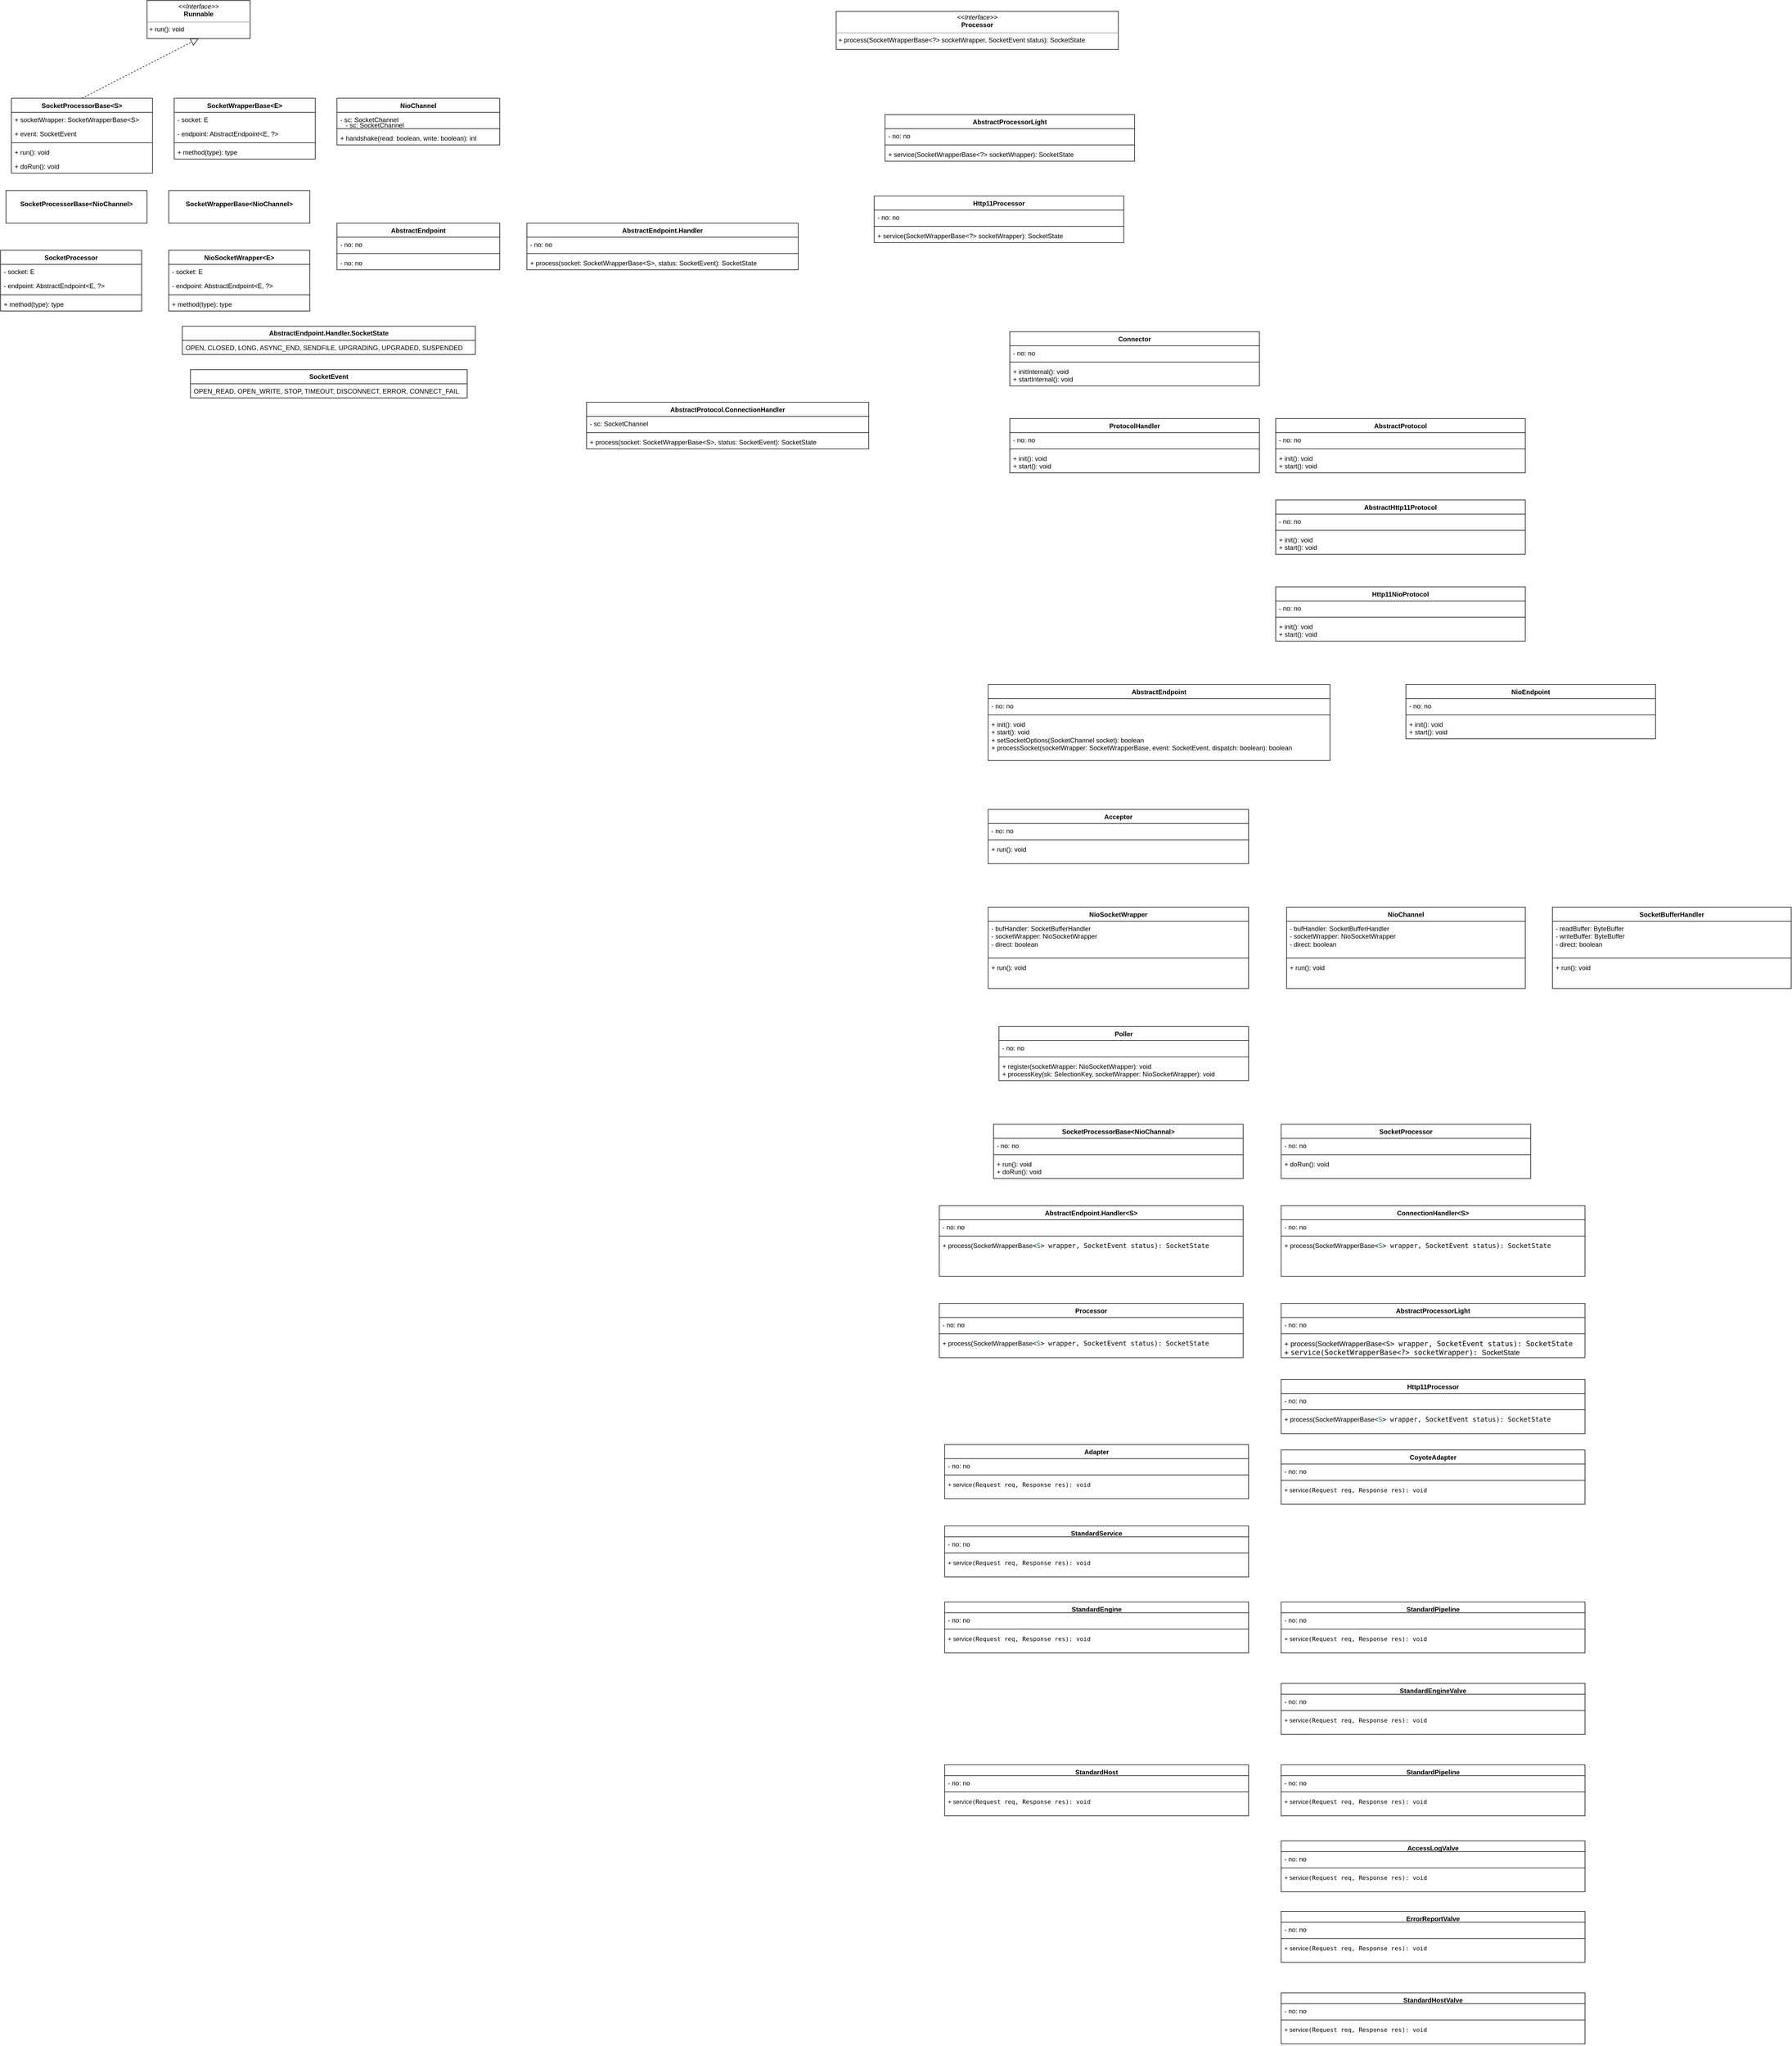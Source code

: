 <mxfile version="21.2.1" type="github">
  <diagram id="C5RBs43oDa-KdzZeNtuy" name="Page-1">
    <mxGraphModel dx="1434" dy="723" grid="1" gridSize="10" guides="1" tooltips="1" connect="1" arrows="1" fold="1" page="1" pageScale="1" pageWidth="20000" pageHeight="20000" math="0" shadow="0">
      <root>
        <mxCell id="WIyWlLk6GJQsqaUBKTNV-0" />
        <mxCell id="WIyWlLk6GJQsqaUBKTNV-1" parent="WIyWlLk6GJQsqaUBKTNV-0" />
        <mxCell id="H07TdSLGb_eTlT6FNeoX-0" value="SocketProcessorBase&amp;lt;S&amp;gt;" style="swimlane;fontStyle=1;align=center;verticalAlign=top;childLayout=stackLayout;horizontal=1;startSize=26;horizontalStack=0;resizeParent=1;resizeParentMax=0;resizeLast=0;collapsible=1;marginBottom=0;whiteSpace=wrap;html=1;" parent="WIyWlLk6GJQsqaUBKTNV-1" vertex="1">
          <mxGeometry x="120" y="320" width="260" height="138" as="geometry" />
        </mxCell>
        <mxCell id="H07TdSLGb_eTlT6FNeoX-1" value="+ socketWrapper: SocketWrapperBase&amp;lt;S&amp;gt;" style="text;strokeColor=none;fillColor=none;align=left;verticalAlign=top;spacingLeft=4;spacingRight=4;overflow=hidden;rotatable=0;points=[[0,0.5],[1,0.5]];portConstraint=eastwest;whiteSpace=wrap;html=1;" parent="H07TdSLGb_eTlT6FNeoX-0" vertex="1">
          <mxGeometry y="26" width="260" height="26" as="geometry" />
        </mxCell>
        <mxCell id="H07TdSLGb_eTlT6FNeoX-20" value="+ event: SocketEvent" style="text;strokeColor=none;fillColor=none;align=left;verticalAlign=top;spacingLeft=4;spacingRight=4;overflow=hidden;rotatable=0;points=[[0,0.5],[1,0.5]];portConstraint=eastwest;whiteSpace=wrap;html=1;" parent="H07TdSLGb_eTlT6FNeoX-0" vertex="1">
          <mxGeometry y="52" width="260" height="26" as="geometry" />
        </mxCell>
        <mxCell id="H07TdSLGb_eTlT6FNeoX-2" value="" style="line;strokeWidth=1;fillColor=none;align=left;verticalAlign=middle;spacingTop=-1;spacingLeft=3;spacingRight=3;rotatable=0;labelPosition=right;points=[];portConstraint=eastwest;strokeColor=inherit;" parent="H07TdSLGb_eTlT6FNeoX-0" vertex="1">
          <mxGeometry y="78" width="260" height="8" as="geometry" />
        </mxCell>
        <mxCell id="H07TdSLGb_eTlT6FNeoX-3" value="+ run(): void&lt;br&gt;" style="text;strokeColor=none;fillColor=none;align=left;verticalAlign=top;spacingLeft=4;spacingRight=4;overflow=hidden;rotatable=0;points=[[0,0.5],[1,0.5]];portConstraint=eastwest;whiteSpace=wrap;html=1;" parent="H07TdSLGb_eTlT6FNeoX-0" vertex="1">
          <mxGeometry y="86" width="260" height="26" as="geometry" />
        </mxCell>
        <mxCell id="H07TdSLGb_eTlT6FNeoX-22" value="+ doRun(): void" style="text;strokeColor=none;fillColor=none;align=left;verticalAlign=top;spacingLeft=4;spacingRight=4;overflow=hidden;rotatable=0;points=[[0,0.5],[1,0.5]];portConstraint=eastwest;whiteSpace=wrap;html=1;" parent="H07TdSLGb_eTlT6FNeoX-0" vertex="1">
          <mxGeometry y="112" width="260" height="26" as="geometry" />
        </mxCell>
        <mxCell id="H07TdSLGb_eTlT6FNeoX-5" value="" style="endArrow=block;dashed=1;endFill=0;endSize=12;html=1;rounded=0;exitX=0.5;exitY=0;exitDx=0;exitDy=0;entryX=0.5;entryY=1;entryDx=0;entryDy=0;" parent="WIyWlLk6GJQsqaUBKTNV-1" source="H07TdSLGb_eTlT6FNeoX-0" target="H07TdSLGb_eTlT6FNeoX-7" edge="1">
          <mxGeometry width="160" relative="1" as="geometry">
            <mxPoint x="330" y="240" as="sourcePoint" />
            <mxPoint x="424.01" y="99" as="targetPoint" />
          </mxGeometry>
        </mxCell>
        <mxCell id="H07TdSLGb_eTlT6FNeoX-7" value="&lt;p style=&quot;margin:0px;margin-top:4px;text-align:center;&quot;&gt;&lt;i&gt;&amp;lt;&amp;lt;Interface&amp;gt;&amp;gt;&lt;/i&gt;&lt;br&gt;&lt;b&gt;Runnable&lt;/b&gt;&lt;/p&gt;&lt;hr size=&quot;1&quot;&gt;&lt;p style=&quot;margin:0px;margin-left:4px;&quot;&gt;+ run(): void&lt;/p&gt;" style="verticalAlign=top;align=left;overflow=fill;fontSize=12;fontFamily=Helvetica;html=1;whiteSpace=wrap;" parent="WIyWlLk6GJQsqaUBKTNV-1" vertex="1">
          <mxGeometry x="370" y="140" width="190" height="70" as="geometry" />
        </mxCell>
        <mxCell id="H07TdSLGb_eTlT6FNeoX-8" value="SocketWrapperBase&amp;lt;E&amp;gt;" style="swimlane;fontStyle=1;align=center;verticalAlign=top;childLayout=stackLayout;horizontal=1;startSize=26;horizontalStack=0;resizeParent=1;resizeParentMax=0;resizeLast=0;collapsible=1;marginBottom=0;whiteSpace=wrap;html=1;" parent="WIyWlLk6GJQsqaUBKTNV-1" vertex="1">
          <mxGeometry x="420" y="320" width="260" height="112" as="geometry" />
        </mxCell>
        <mxCell id="H07TdSLGb_eTlT6FNeoX-9" value="- socket: E" style="text;strokeColor=none;fillColor=none;align=left;verticalAlign=top;spacingLeft=4;spacingRight=4;overflow=hidden;rotatable=0;points=[[0,0.5],[1,0.5]];portConstraint=eastwest;whiteSpace=wrap;html=1;" parent="H07TdSLGb_eTlT6FNeoX-8" vertex="1">
          <mxGeometry y="26" width="260" height="26" as="geometry" />
        </mxCell>
        <mxCell id="H07TdSLGb_eTlT6FNeoX-12" value="- endpoint: AbstractEndpoint&amp;lt;E, ?&amp;gt;" style="text;strokeColor=none;fillColor=none;align=left;verticalAlign=top;spacingLeft=4;spacingRight=4;overflow=hidden;rotatable=0;points=[[0,0.5],[1,0.5]];portConstraint=eastwest;whiteSpace=wrap;html=1;" parent="H07TdSLGb_eTlT6FNeoX-8" vertex="1">
          <mxGeometry y="52" width="260" height="26" as="geometry" />
        </mxCell>
        <mxCell id="H07TdSLGb_eTlT6FNeoX-10" value="" style="line;strokeWidth=1;fillColor=none;align=left;verticalAlign=middle;spacingTop=-1;spacingLeft=3;spacingRight=3;rotatable=0;labelPosition=right;points=[];portConstraint=eastwest;strokeColor=inherit;" parent="H07TdSLGb_eTlT6FNeoX-8" vertex="1">
          <mxGeometry y="78" width="260" height="8" as="geometry" />
        </mxCell>
        <mxCell id="H07TdSLGb_eTlT6FNeoX-11" value="+ method(type): type" style="text;strokeColor=none;fillColor=none;align=left;verticalAlign=top;spacingLeft=4;spacingRight=4;overflow=hidden;rotatable=0;points=[[0,0.5],[1,0.5]];portConstraint=eastwest;whiteSpace=wrap;html=1;" parent="H07TdSLGb_eTlT6FNeoX-8" vertex="1">
          <mxGeometry y="86" width="260" height="26" as="geometry" />
        </mxCell>
        <mxCell id="H07TdSLGb_eTlT6FNeoX-14" value="NioSocketWrapper&amp;lt;E&amp;gt;" style="swimlane;fontStyle=1;align=center;verticalAlign=top;childLayout=stackLayout;horizontal=1;startSize=26;horizontalStack=0;resizeParent=1;resizeParentMax=0;resizeLast=0;collapsible=1;marginBottom=0;whiteSpace=wrap;html=1;" parent="WIyWlLk6GJQsqaUBKTNV-1" vertex="1">
          <mxGeometry x="410" y="600" width="260" height="112" as="geometry" />
        </mxCell>
        <mxCell id="H07TdSLGb_eTlT6FNeoX-15" value="- socket: E" style="text;strokeColor=none;fillColor=none;align=left;verticalAlign=top;spacingLeft=4;spacingRight=4;overflow=hidden;rotatable=0;points=[[0,0.5],[1,0.5]];portConstraint=eastwest;whiteSpace=wrap;html=1;" parent="H07TdSLGb_eTlT6FNeoX-14" vertex="1">
          <mxGeometry y="26" width="260" height="26" as="geometry" />
        </mxCell>
        <mxCell id="H07TdSLGb_eTlT6FNeoX-16" value="- endpoint: AbstractEndpoint&amp;lt;E, ?&amp;gt;" style="text;strokeColor=none;fillColor=none;align=left;verticalAlign=top;spacingLeft=4;spacingRight=4;overflow=hidden;rotatable=0;points=[[0,0.5],[1,0.5]];portConstraint=eastwest;whiteSpace=wrap;html=1;" parent="H07TdSLGb_eTlT6FNeoX-14" vertex="1">
          <mxGeometry y="52" width="260" height="26" as="geometry" />
        </mxCell>
        <mxCell id="H07TdSLGb_eTlT6FNeoX-17" value="" style="line;strokeWidth=1;fillColor=none;align=left;verticalAlign=middle;spacingTop=-1;spacingLeft=3;spacingRight=3;rotatable=0;labelPosition=right;points=[];portConstraint=eastwest;strokeColor=inherit;" parent="H07TdSLGb_eTlT6FNeoX-14" vertex="1">
          <mxGeometry y="78" width="260" height="8" as="geometry" />
        </mxCell>
        <mxCell id="H07TdSLGb_eTlT6FNeoX-18" value="+ method(type): type" style="text;strokeColor=none;fillColor=none;align=left;verticalAlign=top;spacingLeft=4;spacingRight=4;overflow=hidden;rotatable=0;points=[[0,0.5],[1,0.5]];portConstraint=eastwest;whiteSpace=wrap;html=1;" parent="H07TdSLGb_eTlT6FNeoX-14" vertex="1">
          <mxGeometry y="86" width="260" height="26" as="geometry" />
        </mxCell>
        <mxCell id="H07TdSLGb_eTlT6FNeoX-19" value="&lt;p style=&quot;margin:0px;margin-top:4px;text-align:center;&quot;&gt;&lt;br&gt;&lt;b&gt;SocketWrapperBase&amp;lt;NioChannel&amp;gt;&lt;/b&gt;&lt;/p&gt;" style="verticalAlign=top;align=left;overflow=fill;fontSize=12;fontFamily=Helvetica;html=1;whiteSpace=wrap;" parent="WIyWlLk6GJQsqaUBKTNV-1" vertex="1">
          <mxGeometry x="410" y="490" width="260" height="60" as="geometry" />
        </mxCell>
        <mxCell id="H07TdSLGb_eTlT6FNeoX-23" value="&lt;p style=&quot;margin:0px;margin-top:4px;text-align:center;&quot;&gt;&lt;br&gt;&lt;b&gt;SocketProcessorBase&amp;lt;NioChannel&amp;gt;&lt;/b&gt;&lt;/p&gt;" style="verticalAlign=top;align=left;overflow=fill;fontSize=12;fontFamily=Helvetica;html=1;whiteSpace=wrap;" parent="WIyWlLk6GJQsqaUBKTNV-1" vertex="1">
          <mxGeometry x="110" y="490" width="260" height="60" as="geometry" />
        </mxCell>
        <mxCell id="H07TdSLGb_eTlT6FNeoX-25" value="SocketProcessor" style="swimlane;fontStyle=1;align=center;verticalAlign=top;childLayout=stackLayout;horizontal=1;startSize=26;horizontalStack=0;resizeParent=1;resizeParentMax=0;resizeLast=0;collapsible=1;marginBottom=0;whiteSpace=wrap;html=1;" parent="WIyWlLk6GJQsqaUBKTNV-1" vertex="1">
          <mxGeometry x="100" y="600" width="260" height="112" as="geometry" />
        </mxCell>
        <mxCell id="H07TdSLGb_eTlT6FNeoX-26" value="- socket: E" style="text;strokeColor=none;fillColor=none;align=left;verticalAlign=top;spacingLeft=4;spacingRight=4;overflow=hidden;rotatable=0;points=[[0,0.5],[1,0.5]];portConstraint=eastwest;whiteSpace=wrap;html=1;" parent="H07TdSLGb_eTlT6FNeoX-25" vertex="1">
          <mxGeometry y="26" width="260" height="26" as="geometry" />
        </mxCell>
        <mxCell id="H07TdSLGb_eTlT6FNeoX-27" value="- endpoint: AbstractEndpoint&amp;lt;E, ?&amp;gt;" style="text;strokeColor=none;fillColor=none;align=left;verticalAlign=top;spacingLeft=4;spacingRight=4;overflow=hidden;rotatable=0;points=[[0,0.5],[1,0.5]];portConstraint=eastwest;whiteSpace=wrap;html=1;" parent="H07TdSLGb_eTlT6FNeoX-25" vertex="1">
          <mxGeometry y="52" width="260" height="26" as="geometry" />
        </mxCell>
        <mxCell id="H07TdSLGb_eTlT6FNeoX-28" value="" style="line;strokeWidth=1;fillColor=none;align=left;verticalAlign=middle;spacingTop=-1;spacingLeft=3;spacingRight=3;rotatable=0;labelPosition=right;points=[];portConstraint=eastwest;strokeColor=inherit;" parent="H07TdSLGb_eTlT6FNeoX-25" vertex="1">
          <mxGeometry y="78" width="260" height="8" as="geometry" />
        </mxCell>
        <mxCell id="H07TdSLGb_eTlT6FNeoX-29" value="+ method(type): type" style="text;strokeColor=none;fillColor=none;align=left;verticalAlign=top;spacingLeft=4;spacingRight=4;overflow=hidden;rotatable=0;points=[[0,0.5],[1,0.5]];portConstraint=eastwest;whiteSpace=wrap;html=1;" parent="H07TdSLGb_eTlT6FNeoX-25" vertex="1">
          <mxGeometry y="86" width="260" height="26" as="geometry" />
        </mxCell>
        <mxCell id="H07TdSLGb_eTlT6FNeoX-30" value="NioChannel" style="swimlane;fontStyle=1;align=center;verticalAlign=top;childLayout=stackLayout;horizontal=1;startSize=26;horizontalStack=0;resizeParent=1;resizeParentMax=0;resizeLast=0;collapsible=1;marginBottom=0;whiteSpace=wrap;html=1;" parent="WIyWlLk6GJQsqaUBKTNV-1" vertex="1">
          <mxGeometry x="720" y="320" width="300" height="86" as="geometry" />
        </mxCell>
        <mxCell id="H07TdSLGb_eTlT6FNeoX-31" value="- sc: SocketChannel" style="text;strokeColor=none;fillColor=none;align=left;verticalAlign=top;spacingLeft=4;spacingRight=4;overflow=hidden;rotatable=0;points=[[0,0.5],[1,0.5]];portConstraint=eastwest;whiteSpace=wrap;html=1;" parent="H07TdSLGb_eTlT6FNeoX-30" vertex="1">
          <mxGeometry y="26" width="300" height="26" as="geometry" />
        </mxCell>
        <mxCell id="H07TdSLGb_eTlT6FNeoX-33" value="" style="line;strokeWidth=1;fillColor=none;align=left;verticalAlign=middle;spacingTop=-1;spacingLeft=3;spacingRight=3;rotatable=0;labelPosition=right;points=[];portConstraint=eastwest;strokeColor=inherit;" parent="H07TdSLGb_eTlT6FNeoX-30" vertex="1">
          <mxGeometry y="52" width="300" height="8" as="geometry" />
        </mxCell>
        <mxCell id="H07TdSLGb_eTlT6FNeoX-34" value="+ handshake(read: boolean, write: boolean): int" style="text;strokeColor=none;fillColor=none;align=left;verticalAlign=top;spacingLeft=4;spacingRight=4;overflow=hidden;rotatable=0;points=[[0,0.5],[1,0.5]];portConstraint=eastwest;whiteSpace=wrap;html=1;" parent="H07TdSLGb_eTlT6FNeoX-30" vertex="1">
          <mxGeometry y="60" width="300" height="26" as="geometry" />
        </mxCell>
        <mxCell id="H07TdSLGb_eTlT6FNeoX-35" value="AbstractEndpoint" style="swimlane;fontStyle=1;align=center;verticalAlign=top;childLayout=stackLayout;horizontal=1;startSize=26;horizontalStack=0;resizeParent=1;resizeParentMax=0;resizeLast=0;collapsible=1;marginBottom=0;whiteSpace=wrap;html=1;" parent="WIyWlLk6GJQsqaUBKTNV-1" vertex="1">
          <mxGeometry x="720" y="550" width="300" height="86" as="geometry" />
        </mxCell>
        <mxCell id="H07TdSLGb_eTlT6FNeoX-36" value="- no: no" style="text;strokeColor=none;fillColor=none;align=left;verticalAlign=top;spacingLeft=4;spacingRight=4;overflow=hidden;rotatable=0;points=[[0,0.5],[1,0.5]];portConstraint=eastwest;whiteSpace=wrap;html=1;" parent="H07TdSLGb_eTlT6FNeoX-35" vertex="1">
          <mxGeometry y="26" width="300" height="26" as="geometry" />
        </mxCell>
        <mxCell id="H07TdSLGb_eTlT6FNeoX-37" value="" style="line;strokeWidth=1;fillColor=none;align=left;verticalAlign=middle;spacingTop=-1;spacingLeft=3;spacingRight=3;rotatable=0;labelPosition=right;points=[];portConstraint=eastwest;strokeColor=inherit;" parent="H07TdSLGb_eTlT6FNeoX-35" vertex="1">
          <mxGeometry y="52" width="300" height="8" as="geometry" />
        </mxCell>
        <mxCell id="H07TdSLGb_eTlT6FNeoX-38" value="- no: no" style="text;strokeColor=none;fillColor=none;align=left;verticalAlign=top;spacingLeft=4;spacingRight=4;overflow=hidden;rotatable=0;points=[[0,0.5],[1,0.5]];portConstraint=eastwest;whiteSpace=wrap;html=1;" parent="H07TdSLGb_eTlT6FNeoX-35" vertex="1">
          <mxGeometry y="60" width="300" height="26" as="geometry" />
        </mxCell>
        <mxCell id="H07TdSLGb_eTlT6FNeoX-39" value="AbstractEndpoint.Handler" style="swimlane;fontStyle=1;align=center;verticalAlign=top;childLayout=stackLayout;horizontal=1;startSize=26;horizontalStack=0;resizeParent=1;resizeParentMax=0;resizeLast=0;collapsible=1;marginBottom=0;whiteSpace=wrap;html=1;" parent="WIyWlLk6GJQsqaUBKTNV-1" vertex="1">
          <mxGeometry x="1070" y="550" width="500" height="86" as="geometry" />
        </mxCell>
        <mxCell id="H07TdSLGb_eTlT6FNeoX-40" value="- no: no" style="text;strokeColor=none;fillColor=none;align=left;verticalAlign=top;spacingLeft=4;spacingRight=4;overflow=hidden;rotatable=0;points=[[0,0.5],[1,0.5]];portConstraint=eastwest;whiteSpace=wrap;html=1;" parent="H07TdSLGb_eTlT6FNeoX-39" vertex="1">
          <mxGeometry y="26" width="500" height="26" as="geometry" />
        </mxCell>
        <mxCell id="H07TdSLGb_eTlT6FNeoX-41" value="" style="line;strokeWidth=1;fillColor=none;align=left;verticalAlign=middle;spacingTop=-1;spacingLeft=3;spacingRight=3;rotatable=0;labelPosition=right;points=[];portConstraint=eastwest;strokeColor=inherit;" parent="H07TdSLGb_eTlT6FNeoX-39" vertex="1">
          <mxGeometry y="52" width="500" height="8" as="geometry" />
        </mxCell>
        <mxCell id="H07TdSLGb_eTlT6FNeoX-42" value="+ process(socket: SocketWrapperBase&amp;lt;S&amp;gt;, status: SocketEvent): SocketState" style="text;strokeColor=none;fillColor=none;align=left;verticalAlign=top;spacingLeft=4;spacingRight=4;overflow=hidden;rotatable=0;points=[[0,0.5],[1,0.5]];portConstraint=eastwest;whiteSpace=wrap;html=1;" parent="H07TdSLGb_eTlT6FNeoX-39" vertex="1">
          <mxGeometry y="60" width="500" height="26" as="geometry" />
        </mxCell>
        <mxCell id="H07TdSLGb_eTlT6FNeoX-44" value="&lt;b&gt;SocketEvent&lt;/b&gt;" style="swimlane;fontStyle=0;childLayout=stackLayout;horizontal=1;startSize=26;fillColor=none;horizontalStack=0;resizeParent=1;resizeParentMax=0;resizeLast=0;collapsible=1;marginBottom=0;whiteSpace=wrap;html=1;" parent="WIyWlLk6GJQsqaUBKTNV-1" vertex="1">
          <mxGeometry x="450" y="820" width="510" height="52" as="geometry" />
        </mxCell>
        <mxCell id="H07TdSLGb_eTlT6FNeoX-45" value="OPEN_READ, OPEN_WRITE, STOP, TIMEOUT, DISCONNECT, ERROR, CONNECT_FAIL" style="text;strokeColor=none;fillColor=none;align=left;verticalAlign=top;spacingLeft=4;spacingRight=4;overflow=hidden;rotatable=0;points=[[0,0.5],[1,0.5]];portConstraint=eastwest;whiteSpace=wrap;html=1;" parent="H07TdSLGb_eTlT6FNeoX-44" vertex="1">
          <mxGeometry y="26" width="510" height="26" as="geometry" />
        </mxCell>
        <mxCell id="H07TdSLGb_eTlT6FNeoX-52" value="&lt;b&gt;AbstractEndpoint.Handler.SocketState&lt;/b&gt;" style="swimlane;fontStyle=0;childLayout=stackLayout;horizontal=1;startSize=26;fillColor=none;horizontalStack=0;resizeParent=1;resizeParentMax=0;resizeLast=0;collapsible=1;marginBottom=0;whiteSpace=wrap;html=1;" parent="WIyWlLk6GJQsqaUBKTNV-1" vertex="1">
          <mxGeometry x="435" y="740" width="540" height="52" as="geometry" />
        </mxCell>
        <mxCell id="H07TdSLGb_eTlT6FNeoX-53" value="&lt;div&gt;OPEN, CLOSED, LONG, ASYNC_END, SENDFILE, UPGRADING, UPGRADED, SUSPENDED&lt;/div&gt;&lt;div&gt;&lt;br&gt;&lt;/div&gt;" style="text;strokeColor=none;fillColor=none;align=left;verticalAlign=top;spacingLeft=4;spacingRight=4;overflow=hidden;rotatable=0;points=[[0,0.5],[1,0.5]];portConstraint=eastwest;whiteSpace=wrap;html=1;" parent="H07TdSLGb_eTlT6FNeoX-52" vertex="1">
          <mxGeometry y="26" width="540" height="26" as="geometry" />
        </mxCell>
        <mxCell id="H07TdSLGb_eTlT6FNeoX-54" value="- sc: SocketChannel" style="text;strokeColor=none;fillColor=none;align=left;verticalAlign=top;spacingLeft=4;spacingRight=4;overflow=hidden;rotatable=0;points=[[0,0.5],[1,0.5]];portConstraint=eastwest;whiteSpace=wrap;html=1;" parent="WIyWlLk6GJQsqaUBKTNV-1" vertex="1">
          <mxGeometry x="730" y="356" width="300" height="26" as="geometry" />
        </mxCell>
        <mxCell id="H07TdSLGb_eTlT6FNeoX-55" value="AbstractProtocol.ConnectionHandler" style="swimlane;fontStyle=1;align=center;verticalAlign=top;childLayout=stackLayout;horizontal=1;startSize=26;horizontalStack=0;resizeParent=1;resizeParentMax=0;resizeLast=0;collapsible=1;marginBottom=0;whiteSpace=wrap;html=1;" parent="WIyWlLk6GJQsqaUBKTNV-1" vertex="1">
          <mxGeometry x="1180" y="880" width="520" height="86" as="geometry" />
        </mxCell>
        <mxCell id="H07TdSLGb_eTlT6FNeoX-56" value="- sc: SocketChannel" style="text;strokeColor=none;fillColor=none;align=left;verticalAlign=top;spacingLeft=4;spacingRight=4;overflow=hidden;rotatable=0;points=[[0,0.5],[1,0.5]];portConstraint=eastwest;whiteSpace=wrap;html=1;" parent="H07TdSLGb_eTlT6FNeoX-55" vertex="1">
          <mxGeometry y="26" width="520" height="26" as="geometry" />
        </mxCell>
        <mxCell id="H07TdSLGb_eTlT6FNeoX-57" value="" style="line;strokeWidth=1;fillColor=none;align=left;verticalAlign=middle;spacingTop=-1;spacingLeft=3;spacingRight=3;rotatable=0;labelPosition=right;points=[];portConstraint=eastwest;strokeColor=inherit;" parent="H07TdSLGb_eTlT6FNeoX-55" vertex="1">
          <mxGeometry y="52" width="520" height="8" as="geometry" />
        </mxCell>
        <mxCell id="H07TdSLGb_eTlT6FNeoX-58" value="+ process(socket: SocketWrapperBase&amp;lt;S&amp;gt;, status: SocketEvent): SocketState" style="text;strokeColor=none;fillColor=none;align=left;verticalAlign=top;spacingLeft=4;spacingRight=4;overflow=hidden;rotatable=0;points=[[0,0.5],[1,0.5]];portConstraint=eastwest;whiteSpace=wrap;html=1;" parent="H07TdSLGb_eTlT6FNeoX-55" vertex="1">
          <mxGeometry y="60" width="520" height="26" as="geometry" />
        </mxCell>
        <mxCell id="H07TdSLGb_eTlT6FNeoX-59" value="&lt;p style=&quot;margin:0px;margin-top:4px;text-align:center;&quot;&gt;&lt;i&gt;&amp;lt;&amp;lt;Interface&amp;gt;&amp;gt;&lt;/i&gt;&lt;br&gt;&lt;b&gt;Processor&lt;/b&gt;&lt;/p&gt;&lt;hr size=&quot;1&quot;&gt;&lt;p style=&quot;margin:0px;margin-left:4px;&quot;&gt;+ process(SocketWrapperBase&amp;lt;?&amp;gt; socketWrapper, SocketEvent status): SocketState&lt;/p&gt;" style="verticalAlign=top;align=left;overflow=fill;fontSize=12;fontFamily=Helvetica;html=1;whiteSpace=wrap;" parent="WIyWlLk6GJQsqaUBKTNV-1" vertex="1">
          <mxGeometry x="1640" y="160" width="520" height="70" as="geometry" />
        </mxCell>
        <mxCell id="H07TdSLGb_eTlT6FNeoX-60" value="AbstractProcessorLight" style="swimlane;fontStyle=1;align=center;verticalAlign=top;childLayout=stackLayout;horizontal=1;startSize=26;horizontalStack=0;resizeParent=1;resizeParentMax=0;resizeLast=0;collapsible=1;marginBottom=0;whiteSpace=wrap;html=1;" parent="WIyWlLk6GJQsqaUBKTNV-1" vertex="1">
          <mxGeometry x="1730" y="350" width="460" height="86" as="geometry" />
        </mxCell>
        <mxCell id="H07TdSLGb_eTlT6FNeoX-61" value="- no: no" style="text;strokeColor=none;fillColor=none;align=left;verticalAlign=top;spacingLeft=4;spacingRight=4;overflow=hidden;rotatable=0;points=[[0,0.5],[1,0.5]];portConstraint=eastwest;whiteSpace=wrap;html=1;" parent="H07TdSLGb_eTlT6FNeoX-60" vertex="1">
          <mxGeometry y="26" width="460" height="26" as="geometry" />
        </mxCell>
        <mxCell id="H07TdSLGb_eTlT6FNeoX-62" value="" style="line;strokeWidth=1;fillColor=none;align=left;verticalAlign=middle;spacingTop=-1;spacingLeft=3;spacingRight=3;rotatable=0;labelPosition=right;points=[];portConstraint=eastwest;strokeColor=inherit;" parent="H07TdSLGb_eTlT6FNeoX-60" vertex="1">
          <mxGeometry y="52" width="460" height="8" as="geometry" />
        </mxCell>
        <mxCell id="H07TdSLGb_eTlT6FNeoX-63" value="+ service(SocketWrapperBase&amp;lt;?&amp;gt; socketWrapper): SocketState" style="text;strokeColor=none;fillColor=none;align=left;verticalAlign=top;spacingLeft=4;spacingRight=4;overflow=hidden;rotatable=0;points=[[0,0.5],[1,0.5]];portConstraint=eastwest;whiteSpace=wrap;html=1;" parent="H07TdSLGb_eTlT6FNeoX-60" vertex="1">
          <mxGeometry y="60" width="460" height="26" as="geometry" />
        </mxCell>
        <mxCell id="H07TdSLGb_eTlT6FNeoX-64" value="Http11Processor" style="swimlane;fontStyle=1;align=center;verticalAlign=top;childLayout=stackLayout;horizontal=1;startSize=26;horizontalStack=0;resizeParent=1;resizeParentMax=0;resizeLast=0;collapsible=1;marginBottom=0;whiteSpace=wrap;html=1;" parent="WIyWlLk6GJQsqaUBKTNV-1" vertex="1">
          <mxGeometry x="1710" y="500" width="460" height="86" as="geometry" />
        </mxCell>
        <mxCell id="H07TdSLGb_eTlT6FNeoX-65" value="- no: no" style="text;strokeColor=none;fillColor=none;align=left;verticalAlign=top;spacingLeft=4;spacingRight=4;overflow=hidden;rotatable=0;points=[[0,0.5],[1,0.5]];portConstraint=eastwest;whiteSpace=wrap;html=1;" parent="H07TdSLGb_eTlT6FNeoX-64" vertex="1">
          <mxGeometry y="26" width="460" height="26" as="geometry" />
        </mxCell>
        <mxCell id="H07TdSLGb_eTlT6FNeoX-66" value="" style="line;strokeWidth=1;fillColor=none;align=left;verticalAlign=middle;spacingTop=-1;spacingLeft=3;spacingRight=3;rotatable=0;labelPosition=right;points=[];portConstraint=eastwest;strokeColor=inherit;" parent="H07TdSLGb_eTlT6FNeoX-64" vertex="1">
          <mxGeometry y="52" width="460" height="8" as="geometry" />
        </mxCell>
        <mxCell id="H07TdSLGb_eTlT6FNeoX-67" value="+ service(SocketWrapperBase&amp;lt;?&amp;gt; socketWrapper): SocketState" style="text;strokeColor=none;fillColor=none;align=left;verticalAlign=top;spacingLeft=4;spacingRight=4;overflow=hidden;rotatable=0;points=[[0,0.5],[1,0.5]];portConstraint=eastwest;whiteSpace=wrap;html=1;" parent="H07TdSLGb_eTlT6FNeoX-64" vertex="1">
          <mxGeometry y="60" width="460" height="26" as="geometry" />
        </mxCell>
        <mxCell id="GStZ-78ioeBSygO64-OB-0" value="Connector" style="swimlane;fontStyle=1;align=center;verticalAlign=top;childLayout=stackLayout;horizontal=1;startSize=26;horizontalStack=0;resizeParent=1;resizeParentMax=0;resizeLast=0;collapsible=1;marginBottom=0;whiteSpace=wrap;html=1;" parent="WIyWlLk6GJQsqaUBKTNV-1" vertex="1">
          <mxGeometry x="1960" y="750" width="460" height="100" as="geometry" />
        </mxCell>
        <mxCell id="GStZ-78ioeBSygO64-OB-1" value="- no: no" style="text;strokeColor=none;fillColor=none;align=left;verticalAlign=top;spacingLeft=4;spacingRight=4;overflow=hidden;rotatable=0;points=[[0,0.5],[1,0.5]];portConstraint=eastwest;whiteSpace=wrap;html=1;" parent="GStZ-78ioeBSygO64-OB-0" vertex="1">
          <mxGeometry y="26" width="460" height="26" as="geometry" />
        </mxCell>
        <mxCell id="GStZ-78ioeBSygO64-OB-2" value="" style="line;strokeWidth=1;fillColor=none;align=left;verticalAlign=middle;spacingTop=-1;spacingLeft=3;spacingRight=3;rotatable=0;labelPosition=right;points=[];portConstraint=eastwest;strokeColor=inherit;" parent="GStZ-78ioeBSygO64-OB-0" vertex="1">
          <mxGeometry y="52" width="460" height="8" as="geometry" />
        </mxCell>
        <mxCell id="GStZ-78ioeBSygO64-OB-3" value="+ initInternal(): void&lt;br&gt;+ startInternal(): void" style="text;strokeColor=none;fillColor=none;align=left;verticalAlign=top;spacingLeft=4;spacingRight=4;overflow=hidden;rotatable=0;points=[[0,0.5],[1,0.5]];portConstraint=eastwest;whiteSpace=wrap;html=1;" parent="GStZ-78ioeBSygO64-OB-0" vertex="1">
          <mxGeometry y="60" width="460" height="40" as="geometry" />
        </mxCell>
        <mxCell id="GStZ-78ioeBSygO64-OB-4" value="ProtocolHandler" style="swimlane;fontStyle=1;align=center;verticalAlign=top;childLayout=stackLayout;horizontal=1;startSize=26;horizontalStack=0;resizeParent=1;resizeParentMax=0;resizeLast=0;collapsible=1;marginBottom=0;whiteSpace=wrap;html=1;" parent="WIyWlLk6GJQsqaUBKTNV-1" vertex="1">
          <mxGeometry x="1960" y="910" width="460" height="100" as="geometry" />
        </mxCell>
        <mxCell id="GStZ-78ioeBSygO64-OB-5" value="- no: no" style="text;strokeColor=none;fillColor=none;align=left;verticalAlign=top;spacingLeft=4;spacingRight=4;overflow=hidden;rotatable=0;points=[[0,0.5],[1,0.5]];portConstraint=eastwest;whiteSpace=wrap;html=1;" parent="GStZ-78ioeBSygO64-OB-4" vertex="1">
          <mxGeometry y="26" width="460" height="26" as="geometry" />
        </mxCell>
        <mxCell id="GStZ-78ioeBSygO64-OB-6" value="" style="line;strokeWidth=1;fillColor=none;align=left;verticalAlign=middle;spacingTop=-1;spacingLeft=3;spacingRight=3;rotatable=0;labelPosition=right;points=[];portConstraint=eastwest;strokeColor=inherit;" parent="GStZ-78ioeBSygO64-OB-4" vertex="1">
          <mxGeometry y="52" width="460" height="8" as="geometry" />
        </mxCell>
        <mxCell id="GStZ-78ioeBSygO64-OB-7" value="+ init(): void&lt;br style=&quot;border-color: var(--border-color);&quot;&gt;+ start(): void" style="text;strokeColor=none;fillColor=none;align=left;verticalAlign=top;spacingLeft=4;spacingRight=4;overflow=hidden;rotatable=0;points=[[0,0.5],[1,0.5]];portConstraint=eastwest;whiteSpace=wrap;html=1;" parent="GStZ-78ioeBSygO64-OB-4" vertex="1">
          <mxGeometry y="60" width="460" height="40" as="geometry" />
        </mxCell>
        <mxCell id="GStZ-78ioeBSygO64-OB-8" value="AbstractProtocol" style="swimlane;fontStyle=1;align=center;verticalAlign=top;childLayout=stackLayout;horizontal=1;startSize=26;horizontalStack=0;resizeParent=1;resizeParentMax=0;resizeLast=0;collapsible=1;marginBottom=0;whiteSpace=wrap;html=1;" parent="WIyWlLk6GJQsqaUBKTNV-1" vertex="1">
          <mxGeometry x="2450" y="910" width="460" height="100" as="geometry" />
        </mxCell>
        <mxCell id="GStZ-78ioeBSygO64-OB-9" value="- no: no" style="text;strokeColor=none;fillColor=none;align=left;verticalAlign=top;spacingLeft=4;spacingRight=4;overflow=hidden;rotatable=0;points=[[0,0.5],[1,0.5]];portConstraint=eastwest;whiteSpace=wrap;html=1;" parent="GStZ-78ioeBSygO64-OB-8" vertex="1">
          <mxGeometry y="26" width="460" height="26" as="geometry" />
        </mxCell>
        <mxCell id="GStZ-78ioeBSygO64-OB-10" value="" style="line;strokeWidth=1;fillColor=none;align=left;verticalAlign=middle;spacingTop=-1;spacingLeft=3;spacingRight=3;rotatable=0;labelPosition=right;points=[];portConstraint=eastwest;strokeColor=inherit;" parent="GStZ-78ioeBSygO64-OB-8" vertex="1">
          <mxGeometry y="52" width="460" height="8" as="geometry" />
        </mxCell>
        <mxCell id="GStZ-78ioeBSygO64-OB-11" value="+ init(): void&lt;br&gt;+ start(): void" style="text;strokeColor=none;fillColor=none;align=left;verticalAlign=top;spacingLeft=4;spacingRight=4;overflow=hidden;rotatable=0;points=[[0,0.5],[1,0.5]];portConstraint=eastwest;whiteSpace=wrap;html=1;" parent="GStZ-78ioeBSygO64-OB-8" vertex="1">
          <mxGeometry y="60" width="460" height="40" as="geometry" />
        </mxCell>
        <mxCell id="GStZ-78ioeBSygO64-OB-12" value="AbstractHttp11Protocol" style="swimlane;fontStyle=1;align=center;verticalAlign=top;childLayout=stackLayout;horizontal=1;startSize=26;horizontalStack=0;resizeParent=1;resizeParentMax=0;resizeLast=0;collapsible=1;marginBottom=0;whiteSpace=wrap;html=1;" parent="WIyWlLk6GJQsqaUBKTNV-1" vertex="1">
          <mxGeometry x="2450" y="1060" width="460" height="100" as="geometry" />
        </mxCell>
        <mxCell id="GStZ-78ioeBSygO64-OB-13" value="- no: no" style="text;strokeColor=none;fillColor=none;align=left;verticalAlign=top;spacingLeft=4;spacingRight=4;overflow=hidden;rotatable=0;points=[[0,0.5],[1,0.5]];portConstraint=eastwest;whiteSpace=wrap;html=1;" parent="GStZ-78ioeBSygO64-OB-12" vertex="1">
          <mxGeometry y="26" width="460" height="26" as="geometry" />
        </mxCell>
        <mxCell id="GStZ-78ioeBSygO64-OB-14" value="" style="line;strokeWidth=1;fillColor=none;align=left;verticalAlign=middle;spacingTop=-1;spacingLeft=3;spacingRight=3;rotatable=0;labelPosition=right;points=[];portConstraint=eastwest;strokeColor=inherit;" parent="GStZ-78ioeBSygO64-OB-12" vertex="1">
          <mxGeometry y="52" width="460" height="8" as="geometry" />
        </mxCell>
        <mxCell id="GStZ-78ioeBSygO64-OB-15" value="+ init(): void&lt;br style=&quot;border-color: var(--border-color);&quot;&gt;+ start(): void" style="text;strokeColor=none;fillColor=none;align=left;verticalAlign=top;spacingLeft=4;spacingRight=4;overflow=hidden;rotatable=0;points=[[0,0.5],[1,0.5]];portConstraint=eastwest;whiteSpace=wrap;html=1;" parent="GStZ-78ioeBSygO64-OB-12" vertex="1">
          <mxGeometry y="60" width="460" height="40" as="geometry" />
        </mxCell>
        <mxCell id="GStZ-78ioeBSygO64-OB-16" value="Http11NioProtocol" style="swimlane;fontStyle=1;align=center;verticalAlign=top;childLayout=stackLayout;horizontal=1;startSize=26;horizontalStack=0;resizeParent=1;resizeParentMax=0;resizeLast=0;collapsible=1;marginBottom=0;whiteSpace=wrap;html=1;" parent="WIyWlLk6GJQsqaUBKTNV-1" vertex="1">
          <mxGeometry x="2450" y="1220" width="460" height="100" as="geometry" />
        </mxCell>
        <mxCell id="GStZ-78ioeBSygO64-OB-17" value="- no: no" style="text;strokeColor=none;fillColor=none;align=left;verticalAlign=top;spacingLeft=4;spacingRight=4;overflow=hidden;rotatable=0;points=[[0,0.5],[1,0.5]];portConstraint=eastwest;whiteSpace=wrap;html=1;" parent="GStZ-78ioeBSygO64-OB-16" vertex="1">
          <mxGeometry y="26" width="460" height="26" as="geometry" />
        </mxCell>
        <mxCell id="GStZ-78ioeBSygO64-OB-18" value="" style="line;strokeWidth=1;fillColor=none;align=left;verticalAlign=middle;spacingTop=-1;spacingLeft=3;spacingRight=3;rotatable=0;labelPosition=right;points=[];portConstraint=eastwest;strokeColor=inherit;" parent="GStZ-78ioeBSygO64-OB-16" vertex="1">
          <mxGeometry y="52" width="460" height="8" as="geometry" />
        </mxCell>
        <mxCell id="GStZ-78ioeBSygO64-OB-19" value="+ init(): void&lt;br style=&quot;border-color: var(--border-color);&quot;&gt;+ start(): void" style="text;strokeColor=none;fillColor=none;align=left;verticalAlign=top;spacingLeft=4;spacingRight=4;overflow=hidden;rotatable=0;points=[[0,0.5],[1,0.5]];portConstraint=eastwest;whiteSpace=wrap;html=1;" parent="GStZ-78ioeBSygO64-OB-16" vertex="1">
          <mxGeometry y="60" width="460" height="40" as="geometry" />
        </mxCell>
        <mxCell id="GStZ-78ioeBSygO64-OB-20" value="AbstractEndpoint" style="swimlane;fontStyle=1;align=center;verticalAlign=top;childLayout=stackLayout;horizontal=1;startSize=26;horizontalStack=0;resizeParent=1;resizeParentMax=0;resizeLast=0;collapsible=1;marginBottom=0;whiteSpace=wrap;html=1;" parent="WIyWlLk6GJQsqaUBKTNV-1" vertex="1">
          <mxGeometry x="1920" y="1400" width="630" height="140" as="geometry" />
        </mxCell>
        <mxCell id="GStZ-78ioeBSygO64-OB-21" value="- no: no" style="text;strokeColor=none;fillColor=none;align=left;verticalAlign=top;spacingLeft=4;spacingRight=4;overflow=hidden;rotatable=0;points=[[0,0.5],[1,0.5]];portConstraint=eastwest;whiteSpace=wrap;html=1;" parent="GStZ-78ioeBSygO64-OB-20" vertex="1">
          <mxGeometry y="26" width="630" height="26" as="geometry" />
        </mxCell>
        <mxCell id="GStZ-78ioeBSygO64-OB-22" value="" style="line;strokeWidth=1;fillColor=none;align=left;verticalAlign=middle;spacingTop=-1;spacingLeft=3;spacingRight=3;rotatable=0;labelPosition=right;points=[];portConstraint=eastwest;strokeColor=inherit;" parent="GStZ-78ioeBSygO64-OB-20" vertex="1">
          <mxGeometry y="52" width="630" height="8" as="geometry" />
        </mxCell>
        <mxCell id="GStZ-78ioeBSygO64-OB-23" value="+ init(): void&lt;br style=&quot;border-color: var(--border-color);&quot;&gt;+ start(): void&lt;br&gt;+&amp;nbsp;setSocketOptions(SocketChannel socket): boolean&lt;br&gt;+ processSocket(socketWrapper: SocketWrapperBase, event: SocketEvent, dispatch: boolean): boolean" style="text;strokeColor=none;fillColor=none;align=left;verticalAlign=top;spacingLeft=4;spacingRight=4;overflow=hidden;rotatable=0;points=[[0,0.5],[1,0.5]];portConstraint=eastwest;whiteSpace=wrap;html=1;" parent="GStZ-78ioeBSygO64-OB-20" vertex="1">
          <mxGeometry y="60" width="630" height="80" as="geometry" />
        </mxCell>
        <mxCell id="GStZ-78ioeBSygO64-OB-25" value="NioEndpoint" style="swimlane;fontStyle=1;align=center;verticalAlign=top;childLayout=stackLayout;horizontal=1;startSize=26;horizontalStack=0;resizeParent=1;resizeParentMax=0;resizeLast=0;collapsible=1;marginBottom=0;whiteSpace=wrap;html=1;" parent="WIyWlLk6GJQsqaUBKTNV-1" vertex="1">
          <mxGeometry x="2690" y="1400" width="460" height="100" as="geometry" />
        </mxCell>
        <mxCell id="GStZ-78ioeBSygO64-OB-26" value="- no: no" style="text;strokeColor=none;fillColor=none;align=left;verticalAlign=top;spacingLeft=4;spacingRight=4;overflow=hidden;rotatable=0;points=[[0,0.5],[1,0.5]];portConstraint=eastwest;whiteSpace=wrap;html=1;" parent="GStZ-78ioeBSygO64-OB-25" vertex="1">
          <mxGeometry y="26" width="460" height="26" as="geometry" />
        </mxCell>
        <mxCell id="GStZ-78ioeBSygO64-OB-27" value="" style="line;strokeWidth=1;fillColor=none;align=left;verticalAlign=middle;spacingTop=-1;spacingLeft=3;spacingRight=3;rotatable=0;labelPosition=right;points=[];portConstraint=eastwest;strokeColor=inherit;" parent="GStZ-78ioeBSygO64-OB-25" vertex="1">
          <mxGeometry y="52" width="460" height="8" as="geometry" />
        </mxCell>
        <mxCell id="GStZ-78ioeBSygO64-OB-28" value="+ init(): void&lt;br style=&quot;border-color: var(--border-color);&quot;&gt;+ start(): void" style="text;strokeColor=none;fillColor=none;align=left;verticalAlign=top;spacingLeft=4;spacingRight=4;overflow=hidden;rotatable=0;points=[[0,0.5],[1,0.5]];portConstraint=eastwest;whiteSpace=wrap;html=1;" parent="GStZ-78ioeBSygO64-OB-25" vertex="1">
          <mxGeometry y="60" width="460" height="40" as="geometry" />
        </mxCell>
        <mxCell id="GStZ-78ioeBSygO64-OB-29" value="Poller" style="swimlane;fontStyle=1;align=center;verticalAlign=top;childLayout=stackLayout;horizontal=1;startSize=26;horizontalStack=0;resizeParent=1;resizeParentMax=0;resizeLast=0;collapsible=1;marginBottom=0;whiteSpace=wrap;html=1;" parent="WIyWlLk6GJQsqaUBKTNV-1" vertex="1">
          <mxGeometry x="1940" y="2030" width="460" height="100" as="geometry" />
        </mxCell>
        <mxCell id="GStZ-78ioeBSygO64-OB-30" value="- no: no" style="text;strokeColor=none;fillColor=none;align=left;verticalAlign=top;spacingLeft=4;spacingRight=4;overflow=hidden;rotatable=0;points=[[0,0.5],[1,0.5]];portConstraint=eastwest;whiteSpace=wrap;html=1;" parent="GStZ-78ioeBSygO64-OB-29" vertex="1">
          <mxGeometry y="26" width="460" height="26" as="geometry" />
        </mxCell>
        <mxCell id="GStZ-78ioeBSygO64-OB-31" value="" style="line;strokeWidth=1;fillColor=none;align=left;verticalAlign=middle;spacingTop=-1;spacingLeft=3;spacingRight=3;rotatable=0;labelPosition=right;points=[];portConstraint=eastwest;strokeColor=inherit;" parent="GStZ-78ioeBSygO64-OB-29" vertex="1">
          <mxGeometry y="52" width="460" height="8" as="geometry" />
        </mxCell>
        <mxCell id="GStZ-78ioeBSygO64-OB-32" value="+ register(socketWrapper: NioSocketWrapper): void&lt;br&gt;+ processKey(sk: SelectionKey, socketWrapper: NioSocketWrapper): void" style="text;strokeColor=none;fillColor=none;align=left;verticalAlign=top;spacingLeft=4;spacingRight=4;overflow=hidden;rotatable=0;points=[[0,0.5],[1,0.5]];portConstraint=eastwest;whiteSpace=wrap;html=1;" parent="GStZ-78ioeBSygO64-OB-29" vertex="1">
          <mxGeometry y="60" width="460" height="40" as="geometry" />
        </mxCell>
        <mxCell id="GStZ-78ioeBSygO64-OB-33" value="Acceptor" style="swimlane;fontStyle=1;align=center;verticalAlign=top;childLayout=stackLayout;horizontal=1;startSize=26;horizontalStack=0;resizeParent=1;resizeParentMax=0;resizeLast=0;collapsible=1;marginBottom=0;whiteSpace=wrap;html=1;" parent="WIyWlLk6GJQsqaUBKTNV-1" vertex="1">
          <mxGeometry x="1920" y="1630" width="480" height="100" as="geometry" />
        </mxCell>
        <mxCell id="GStZ-78ioeBSygO64-OB-34" value="- no: no" style="text;strokeColor=none;fillColor=none;align=left;verticalAlign=top;spacingLeft=4;spacingRight=4;overflow=hidden;rotatable=0;points=[[0,0.5],[1,0.5]];portConstraint=eastwest;whiteSpace=wrap;html=1;" parent="GStZ-78ioeBSygO64-OB-33" vertex="1">
          <mxGeometry y="26" width="480" height="26" as="geometry" />
        </mxCell>
        <mxCell id="GStZ-78ioeBSygO64-OB-35" value="" style="line;strokeWidth=1;fillColor=none;align=left;verticalAlign=middle;spacingTop=-1;spacingLeft=3;spacingRight=3;rotatable=0;labelPosition=right;points=[];portConstraint=eastwest;strokeColor=inherit;" parent="GStZ-78ioeBSygO64-OB-33" vertex="1">
          <mxGeometry y="52" width="480" height="8" as="geometry" />
        </mxCell>
        <mxCell id="GStZ-78ioeBSygO64-OB-36" value="+ run(): void" style="text;strokeColor=none;fillColor=none;align=left;verticalAlign=top;spacingLeft=4;spacingRight=4;overflow=hidden;rotatable=0;points=[[0,0.5],[1,0.5]];portConstraint=eastwest;whiteSpace=wrap;html=1;" parent="GStZ-78ioeBSygO64-OB-33" vertex="1">
          <mxGeometry y="60" width="480" height="40" as="geometry" />
        </mxCell>
        <mxCell id="dcE7sgN7a4h9OyjcxfhV-0" value="SocketBufferHandler" style="swimlane;fontStyle=1;align=center;verticalAlign=top;childLayout=stackLayout;horizontal=1;startSize=26;horizontalStack=0;resizeParent=1;resizeParentMax=0;resizeLast=0;collapsible=1;marginBottom=0;whiteSpace=wrap;html=1;" parent="WIyWlLk6GJQsqaUBKTNV-1" vertex="1">
          <mxGeometry x="2960" y="1810" width="440" height="150" as="geometry" />
        </mxCell>
        <mxCell id="dcE7sgN7a4h9OyjcxfhV-1" value="- readBuffer: ByteBuffer&lt;br&gt;- writeBuffer: ByteBuffer&lt;br&gt;- direct: boolean" style="text;strokeColor=none;fillColor=none;align=left;verticalAlign=top;spacingLeft=4;spacingRight=4;overflow=hidden;rotatable=0;points=[[0,0.5],[1,0.5]];portConstraint=eastwest;whiteSpace=wrap;html=1;" parent="dcE7sgN7a4h9OyjcxfhV-0" vertex="1">
          <mxGeometry y="26" width="440" height="64" as="geometry" />
        </mxCell>
        <mxCell id="dcE7sgN7a4h9OyjcxfhV-2" value="" style="line;strokeWidth=1;fillColor=none;align=left;verticalAlign=middle;spacingTop=-1;spacingLeft=3;spacingRight=3;rotatable=0;labelPosition=right;points=[];portConstraint=eastwest;strokeColor=inherit;" parent="dcE7sgN7a4h9OyjcxfhV-0" vertex="1">
          <mxGeometry y="90" width="440" height="8" as="geometry" />
        </mxCell>
        <mxCell id="dcE7sgN7a4h9OyjcxfhV-3" value="+ run(): void" style="text;strokeColor=none;fillColor=none;align=left;verticalAlign=top;spacingLeft=4;spacingRight=4;overflow=hidden;rotatable=0;points=[[0,0.5],[1,0.5]];portConstraint=eastwest;whiteSpace=wrap;html=1;" parent="dcE7sgN7a4h9OyjcxfhV-0" vertex="1">
          <mxGeometry y="98" width="440" height="52" as="geometry" />
        </mxCell>
        <mxCell id="dcE7sgN7a4h9OyjcxfhV-4" value="NioChannel" style="swimlane;fontStyle=1;align=center;verticalAlign=top;childLayout=stackLayout;horizontal=1;startSize=26;horizontalStack=0;resizeParent=1;resizeParentMax=0;resizeLast=0;collapsible=1;marginBottom=0;whiteSpace=wrap;html=1;" parent="WIyWlLk6GJQsqaUBKTNV-1" vertex="1">
          <mxGeometry x="2470" y="1810" width="440" height="150" as="geometry" />
        </mxCell>
        <mxCell id="dcE7sgN7a4h9OyjcxfhV-5" value="- bufHandler: SocketBufferHandler&lt;br&gt;- socketWrapper: NioSocketWrapper&lt;br&gt;- direct: boolean" style="text;strokeColor=none;fillColor=none;align=left;verticalAlign=top;spacingLeft=4;spacingRight=4;overflow=hidden;rotatable=0;points=[[0,0.5],[1,0.5]];portConstraint=eastwest;whiteSpace=wrap;html=1;" parent="dcE7sgN7a4h9OyjcxfhV-4" vertex="1">
          <mxGeometry y="26" width="440" height="64" as="geometry" />
        </mxCell>
        <mxCell id="dcE7sgN7a4h9OyjcxfhV-6" value="" style="line;strokeWidth=1;fillColor=none;align=left;verticalAlign=middle;spacingTop=-1;spacingLeft=3;spacingRight=3;rotatable=0;labelPosition=right;points=[];portConstraint=eastwest;strokeColor=inherit;" parent="dcE7sgN7a4h9OyjcxfhV-4" vertex="1">
          <mxGeometry y="90" width="440" height="8" as="geometry" />
        </mxCell>
        <mxCell id="dcE7sgN7a4h9OyjcxfhV-7" value="+ run(): void" style="text;strokeColor=none;fillColor=none;align=left;verticalAlign=top;spacingLeft=4;spacingRight=4;overflow=hidden;rotatable=0;points=[[0,0.5],[1,0.5]];portConstraint=eastwest;whiteSpace=wrap;html=1;" parent="dcE7sgN7a4h9OyjcxfhV-4" vertex="1">
          <mxGeometry y="98" width="440" height="52" as="geometry" />
        </mxCell>
        <mxCell id="dcE7sgN7a4h9OyjcxfhV-8" value="NioSocketWrapper" style="swimlane;fontStyle=1;align=center;verticalAlign=top;childLayout=stackLayout;horizontal=1;startSize=26;horizontalStack=0;resizeParent=1;resizeParentMax=0;resizeLast=0;collapsible=1;marginBottom=0;whiteSpace=wrap;html=1;" parent="WIyWlLk6GJQsqaUBKTNV-1" vertex="1">
          <mxGeometry x="1920" y="1810" width="480" height="150" as="geometry" />
        </mxCell>
        <mxCell id="dcE7sgN7a4h9OyjcxfhV-9" value="- bufHandler: SocketBufferHandler&lt;br&gt;- socketWrapper: NioSocketWrapper&lt;br&gt;- direct: boolean" style="text;strokeColor=none;fillColor=none;align=left;verticalAlign=top;spacingLeft=4;spacingRight=4;overflow=hidden;rotatable=0;points=[[0,0.5],[1,0.5]];portConstraint=eastwest;whiteSpace=wrap;html=1;" parent="dcE7sgN7a4h9OyjcxfhV-8" vertex="1">
          <mxGeometry y="26" width="480" height="64" as="geometry" />
        </mxCell>
        <mxCell id="dcE7sgN7a4h9OyjcxfhV-10" value="" style="line;strokeWidth=1;fillColor=none;align=left;verticalAlign=middle;spacingTop=-1;spacingLeft=3;spacingRight=3;rotatable=0;labelPosition=right;points=[];portConstraint=eastwest;strokeColor=inherit;" parent="dcE7sgN7a4h9OyjcxfhV-8" vertex="1">
          <mxGeometry y="90" width="480" height="8" as="geometry" />
        </mxCell>
        <mxCell id="dcE7sgN7a4h9OyjcxfhV-11" value="+ run(): void" style="text;strokeColor=none;fillColor=none;align=left;verticalAlign=top;spacingLeft=4;spacingRight=4;overflow=hidden;rotatable=0;points=[[0,0.5],[1,0.5]];portConstraint=eastwest;whiteSpace=wrap;html=1;" parent="dcE7sgN7a4h9OyjcxfhV-8" vertex="1">
          <mxGeometry y="98" width="480" height="52" as="geometry" />
        </mxCell>
        <mxCell id="8HVhpX59HFj0EMjiUfSg-0" value="SocketProcessorBase&amp;lt;NioChannal&amp;gt;" style="swimlane;fontStyle=1;align=center;verticalAlign=top;childLayout=stackLayout;horizontal=1;startSize=26;horizontalStack=0;resizeParent=1;resizeParentMax=0;resizeLast=0;collapsible=1;marginBottom=0;whiteSpace=wrap;html=1;" parent="WIyWlLk6GJQsqaUBKTNV-1" vertex="1">
          <mxGeometry x="1930" y="2210" width="460" height="100" as="geometry" />
        </mxCell>
        <mxCell id="8HVhpX59HFj0EMjiUfSg-1" value="- no: no" style="text;strokeColor=none;fillColor=none;align=left;verticalAlign=top;spacingLeft=4;spacingRight=4;overflow=hidden;rotatable=0;points=[[0,0.5],[1,0.5]];portConstraint=eastwest;whiteSpace=wrap;html=1;" parent="8HVhpX59HFj0EMjiUfSg-0" vertex="1">
          <mxGeometry y="26" width="460" height="26" as="geometry" />
        </mxCell>
        <mxCell id="8HVhpX59HFj0EMjiUfSg-2" value="" style="line;strokeWidth=1;fillColor=none;align=left;verticalAlign=middle;spacingTop=-1;spacingLeft=3;spacingRight=3;rotatable=0;labelPosition=right;points=[];portConstraint=eastwest;strokeColor=inherit;" parent="8HVhpX59HFj0EMjiUfSg-0" vertex="1">
          <mxGeometry y="52" width="460" height="8" as="geometry" />
        </mxCell>
        <mxCell id="8HVhpX59HFj0EMjiUfSg-3" value="+ run(): void&lt;br&gt;+ doRun(): void" style="text;strokeColor=none;fillColor=none;align=left;verticalAlign=top;spacingLeft=4;spacingRight=4;overflow=hidden;rotatable=0;points=[[0,0.5],[1,0.5]];portConstraint=eastwest;whiteSpace=wrap;html=1;" parent="8HVhpX59HFj0EMjiUfSg-0" vertex="1">
          <mxGeometry y="60" width="460" height="40" as="geometry" />
        </mxCell>
        <mxCell id="8HVhpX59HFj0EMjiUfSg-4" value="SocketProcessor" style="swimlane;fontStyle=1;align=center;verticalAlign=top;childLayout=stackLayout;horizontal=1;startSize=26;horizontalStack=0;resizeParent=1;resizeParentMax=0;resizeLast=0;collapsible=1;marginBottom=0;whiteSpace=wrap;html=1;" parent="WIyWlLk6GJQsqaUBKTNV-1" vertex="1">
          <mxGeometry x="2460" y="2210" width="460" height="100" as="geometry" />
        </mxCell>
        <mxCell id="8HVhpX59HFj0EMjiUfSg-5" value="- no: no" style="text;strokeColor=none;fillColor=none;align=left;verticalAlign=top;spacingLeft=4;spacingRight=4;overflow=hidden;rotatable=0;points=[[0,0.5],[1,0.5]];portConstraint=eastwest;whiteSpace=wrap;html=1;" parent="8HVhpX59HFj0EMjiUfSg-4" vertex="1">
          <mxGeometry y="26" width="460" height="26" as="geometry" />
        </mxCell>
        <mxCell id="8HVhpX59HFj0EMjiUfSg-6" value="" style="line;strokeWidth=1;fillColor=none;align=left;verticalAlign=middle;spacingTop=-1;spacingLeft=3;spacingRight=3;rotatable=0;labelPosition=right;points=[];portConstraint=eastwest;strokeColor=inherit;" parent="8HVhpX59HFj0EMjiUfSg-4" vertex="1">
          <mxGeometry y="52" width="460" height="8" as="geometry" />
        </mxCell>
        <mxCell id="8HVhpX59HFj0EMjiUfSg-7" value="+ doRun(): void" style="text;strokeColor=none;fillColor=none;align=left;verticalAlign=top;spacingLeft=4;spacingRight=4;overflow=hidden;rotatable=0;points=[[0,0.5],[1,0.5]];portConstraint=eastwest;whiteSpace=wrap;html=1;" parent="8HVhpX59HFj0EMjiUfSg-4" vertex="1">
          <mxGeometry y="60" width="460" height="40" as="geometry" />
        </mxCell>
        <mxCell id="8HVhpX59HFj0EMjiUfSg-8" value="AbstractEndpoint.Handler&amp;lt;S&amp;gt;" style="swimlane;fontStyle=1;align=center;verticalAlign=top;childLayout=stackLayout;horizontal=1;startSize=26;horizontalStack=0;resizeParent=1;resizeParentMax=0;resizeLast=0;collapsible=1;marginBottom=0;whiteSpace=wrap;html=1;" parent="WIyWlLk6GJQsqaUBKTNV-1" vertex="1">
          <mxGeometry x="1830" y="2360" width="560" height="130" as="geometry" />
        </mxCell>
        <mxCell id="8HVhpX59HFj0EMjiUfSg-9" value="- no: no" style="text;strokeColor=none;fillColor=none;align=left;verticalAlign=top;spacingLeft=4;spacingRight=4;overflow=hidden;rotatable=0;points=[[0,0.5],[1,0.5]];portConstraint=eastwest;whiteSpace=wrap;html=1;" parent="8HVhpX59HFj0EMjiUfSg-8" vertex="1">
          <mxGeometry y="26" width="560" height="26" as="geometry" />
        </mxCell>
        <mxCell id="8HVhpX59HFj0EMjiUfSg-10" value="" style="line;strokeWidth=1;fillColor=none;align=left;verticalAlign=middle;spacingTop=-1;spacingLeft=3;spacingRight=3;rotatable=0;labelPosition=right;points=[];portConstraint=eastwest;strokeColor=inherit;" parent="8HVhpX59HFj0EMjiUfSg-8" vertex="1">
          <mxGeometry y="52" width="560" height="8" as="geometry" />
        </mxCell>
        <mxCell id="8HVhpX59HFj0EMjiUfSg-11" value="&lt;font style=&quot;font-size: 12px;&quot;&gt;+ process(SocketWrapperBase&lt;span style=&quot;background-color: rgb(255, 255, 255); color: rgb(8, 8, 8); font-family: &amp;quot;JetBrains Mono&amp;quot;, monospace;&quot;&gt;&amp;lt;&lt;/span&gt;&lt;span style=&quot;font-family: &amp;quot;JetBrains Mono&amp;quot;, monospace; color: rgb(0, 126, 138);&quot;&gt;S&lt;/span&gt;&lt;span style=&quot;background-color: rgb(255, 255, 255); color: rgb(8, 8, 8); font-family: &amp;quot;JetBrains Mono&amp;quot;, monospace;&quot;&gt;&amp;gt; wrapper, &lt;/span&gt;&lt;span style=&quot;font-family: &amp;quot;JetBrains Mono&amp;quot;, monospace;&quot;&gt;SocketEvent &lt;/span&gt;&lt;span style=&quot;background-color: rgb(255, 255, 255); color: rgb(8, 8, 8); font-family: &amp;quot;JetBrains Mono&amp;quot;, monospace;&quot;&gt;status): SocketState&lt;/span&gt;&lt;/font&gt;" style="text;strokeColor=none;fillColor=none;align=left;verticalAlign=top;spacingLeft=4;spacingRight=4;overflow=hidden;rotatable=0;points=[[0,0.5],[1,0.5]];portConstraint=eastwest;whiteSpace=wrap;html=1;" parent="8HVhpX59HFj0EMjiUfSg-8" vertex="1">
          <mxGeometry y="60" width="560" height="70" as="geometry" />
        </mxCell>
        <mxCell id="8HVhpX59HFj0EMjiUfSg-12" value="ConnectionHandler&amp;lt;S&amp;gt;" style="swimlane;fontStyle=1;align=center;verticalAlign=top;childLayout=stackLayout;horizontal=1;startSize=26;horizontalStack=0;resizeParent=1;resizeParentMax=0;resizeLast=0;collapsible=1;marginBottom=0;whiteSpace=wrap;html=1;" parent="WIyWlLk6GJQsqaUBKTNV-1" vertex="1">
          <mxGeometry x="2460" y="2360" width="560" height="130" as="geometry" />
        </mxCell>
        <mxCell id="8HVhpX59HFj0EMjiUfSg-13" value="- no: no" style="text;strokeColor=none;fillColor=none;align=left;verticalAlign=top;spacingLeft=4;spacingRight=4;overflow=hidden;rotatable=0;points=[[0,0.5],[1,0.5]];portConstraint=eastwest;whiteSpace=wrap;html=1;" parent="8HVhpX59HFj0EMjiUfSg-12" vertex="1">
          <mxGeometry y="26" width="560" height="26" as="geometry" />
        </mxCell>
        <mxCell id="8HVhpX59HFj0EMjiUfSg-14" value="" style="line;strokeWidth=1;fillColor=none;align=left;verticalAlign=middle;spacingTop=-1;spacingLeft=3;spacingRight=3;rotatable=0;labelPosition=right;points=[];portConstraint=eastwest;strokeColor=inherit;" parent="8HVhpX59HFj0EMjiUfSg-12" vertex="1">
          <mxGeometry y="52" width="560" height="8" as="geometry" />
        </mxCell>
        <mxCell id="8HVhpX59HFj0EMjiUfSg-15" value="&lt;font style=&quot;font-size: 12px;&quot;&gt;+ process(SocketWrapperBase&lt;span style=&quot;background-color: rgb(255, 255, 255); color: rgb(8, 8, 8); font-family: &amp;quot;JetBrains Mono&amp;quot;, monospace;&quot;&gt;&amp;lt;&lt;/span&gt;&lt;span style=&quot;font-family: &amp;quot;JetBrains Mono&amp;quot;, monospace; color: rgb(0, 126, 138);&quot;&gt;S&lt;/span&gt;&lt;span style=&quot;background-color: rgb(255, 255, 255); color: rgb(8, 8, 8); font-family: &amp;quot;JetBrains Mono&amp;quot;, monospace;&quot;&gt;&amp;gt; wrapper, &lt;/span&gt;&lt;span style=&quot;font-family: &amp;quot;JetBrains Mono&amp;quot;, monospace;&quot;&gt;SocketEvent &lt;/span&gt;&lt;span style=&quot;background-color: rgb(255, 255, 255); color: rgb(8, 8, 8); font-family: &amp;quot;JetBrains Mono&amp;quot;, monospace;&quot;&gt;status): SocketState&lt;/span&gt;&lt;/font&gt;" style="text;strokeColor=none;fillColor=none;align=left;verticalAlign=top;spacingLeft=4;spacingRight=4;overflow=hidden;rotatable=0;points=[[0,0.5],[1,0.5]];portConstraint=eastwest;whiteSpace=wrap;html=1;" parent="8HVhpX59HFj0EMjiUfSg-12" vertex="1">
          <mxGeometry y="60" width="560" height="70" as="geometry" />
        </mxCell>
        <mxCell id="8HVhpX59HFj0EMjiUfSg-16" value="Processor" style="swimlane;fontStyle=1;align=center;verticalAlign=top;childLayout=stackLayout;horizontal=1;startSize=26;horizontalStack=0;resizeParent=1;resizeParentMax=0;resizeLast=0;collapsible=1;marginBottom=0;whiteSpace=wrap;html=1;" parent="WIyWlLk6GJQsqaUBKTNV-1" vertex="1">
          <mxGeometry x="1830" y="2540" width="560" height="100" as="geometry" />
        </mxCell>
        <mxCell id="8HVhpX59HFj0EMjiUfSg-17" value="- no: no" style="text;strokeColor=none;fillColor=none;align=left;verticalAlign=top;spacingLeft=4;spacingRight=4;overflow=hidden;rotatable=0;points=[[0,0.5],[1,0.5]];portConstraint=eastwest;whiteSpace=wrap;html=1;" parent="8HVhpX59HFj0EMjiUfSg-16" vertex="1">
          <mxGeometry y="26" width="560" height="26" as="geometry" />
        </mxCell>
        <mxCell id="8HVhpX59HFj0EMjiUfSg-18" value="" style="line;strokeWidth=1;fillColor=none;align=left;verticalAlign=middle;spacingTop=-1;spacingLeft=3;spacingRight=3;rotatable=0;labelPosition=right;points=[];portConstraint=eastwest;strokeColor=inherit;" parent="8HVhpX59HFj0EMjiUfSg-16" vertex="1">
          <mxGeometry y="52" width="560" height="8" as="geometry" />
        </mxCell>
        <mxCell id="8HVhpX59HFj0EMjiUfSg-19" value="+ process(SocketWrapperBase&amp;lt;&lt;span style=&quot;border-color: var(--border-color); font-family: &amp;quot;JetBrains Mono&amp;quot;, monospace; color: rgb(0, 126, 138);&quot;&gt;S&lt;/span&gt;&lt;span style=&quot;border-color: var(--border-color); background-color: rgb(255, 255, 255); color: rgb(8, 8, 8); font-family: &amp;quot;JetBrains Mono&amp;quot;, monospace;&quot;&gt;&amp;gt; wrapper,&amp;nbsp;&lt;/span&gt;&lt;span style=&quot;border-color: var(--border-color); font-family: &amp;quot;JetBrains Mono&amp;quot;, monospace;&quot;&gt;SocketEvent&amp;nbsp;&lt;/span&gt;&lt;span style=&quot;border-color: var(--border-color); background-color: rgb(255, 255, 255); color: rgb(8, 8, 8); font-family: &amp;quot;JetBrains Mono&amp;quot;, monospace;&quot;&gt;status): SocketState&lt;/span&gt;" style="text;strokeColor=none;fillColor=none;align=left;verticalAlign=top;spacingLeft=4;spacingRight=4;overflow=hidden;rotatable=0;points=[[0,0.5],[1,0.5]];portConstraint=eastwest;whiteSpace=wrap;html=1;" parent="8HVhpX59HFj0EMjiUfSg-16" vertex="1">
          <mxGeometry y="60" width="560" height="40" as="geometry" />
        </mxCell>
        <mxCell id="8HVhpX59HFj0EMjiUfSg-20" value="AbstractProcessorLight" style="swimlane;fontStyle=1;align=center;verticalAlign=top;childLayout=stackLayout;horizontal=1;startSize=26;horizontalStack=0;resizeParent=1;resizeParentMax=0;resizeLast=0;collapsible=1;marginBottom=0;whiteSpace=wrap;html=1;" parent="WIyWlLk6GJQsqaUBKTNV-1" vertex="1">
          <mxGeometry x="2460" y="2540" width="560" height="100" as="geometry" />
        </mxCell>
        <mxCell id="8HVhpX59HFj0EMjiUfSg-21" value="- no: no" style="text;strokeColor=none;fillColor=none;align=left;verticalAlign=top;spacingLeft=4;spacingRight=4;overflow=hidden;rotatable=0;points=[[0,0.5],[1,0.5]];portConstraint=eastwest;whiteSpace=wrap;html=1;" parent="8HVhpX59HFj0EMjiUfSg-20" vertex="1">
          <mxGeometry y="26" width="560" height="26" as="geometry" />
        </mxCell>
        <mxCell id="8HVhpX59HFj0EMjiUfSg-22" value="" style="line;strokeWidth=1;fillColor=none;align=left;verticalAlign=middle;spacingTop=-1;spacingLeft=3;spacingRight=3;rotatable=0;labelPosition=right;points=[];portConstraint=eastwest;strokeColor=inherit;" parent="8HVhpX59HFj0EMjiUfSg-20" vertex="1">
          <mxGeometry y="52" width="560" height="8" as="geometry" />
        </mxCell>
        <mxCell id="8HVhpX59HFj0EMjiUfSg-23" value="&lt;font style=&quot;&quot;&gt;&lt;span style=&quot;font-size: 13px;&quot;&gt;+ process(SocketWrapperBase&amp;lt;&lt;/span&gt;&lt;span style=&quot;border-color: var(--border-color); font-family: &amp;quot;JetBrains Mono&amp;quot;, monospace;&quot;&gt;&lt;font style=&quot;font-size: 12px;&quot;&gt;S&lt;/font&gt;&lt;/span&gt;&lt;span style=&quot;font-size: 13px; border-color: var(--border-color); background-color: rgb(255, 255, 255); color: rgb(8, 8, 8); font-family: &amp;quot;JetBrains Mono&amp;quot;, monospace;&quot;&gt;&amp;gt; wrapper,&amp;nbsp;&lt;/span&gt;&lt;span style=&quot;font-size: 13px; border-color: var(--border-color); font-family: &amp;quot;JetBrains Mono&amp;quot;, monospace;&quot;&gt;SocketEvent&amp;nbsp;&lt;/span&gt;&lt;span style=&quot;font-size: 13px; border-color: var(--border-color); background-color: rgb(255, 255, 255); color: rgb(8, 8, 8); font-family: &amp;quot;JetBrains Mono&amp;quot;, monospace;&quot;&gt;status): SocketState&lt;br&gt;+&lt;/span&gt;&lt;font style=&quot;font-size: 13px;&quot;&gt;&amp;nbsp;&lt;span style=&quot;font-family: &amp;quot;JetBrains Mono&amp;quot;, monospace; background-color: rgb(255, 255, 255);&quot;&gt;service&lt;/span&gt;&lt;span style=&quot;font-family: &amp;quot;JetBrains Mono&amp;quot;, monospace; background-color: rgb(255, 255, 255); color: rgb(8, 8, 8);&quot;&gt;(&lt;/span&gt;&lt;span style=&quot;font-family: &amp;quot;JetBrains Mono&amp;quot;, monospace; background-color: rgb(255, 255, 255);&quot;&gt;SocketWrapperBase&lt;/span&gt;&lt;span style=&quot;font-family: &amp;quot;JetBrains Mono&amp;quot;, monospace; background-color: rgb(255, 255, 255); color: rgb(8, 8, 8);&quot;&gt;&amp;lt;?&amp;gt; socketWrapper):&amp;nbsp;&lt;/span&gt;&lt;/font&gt;&lt;span style=&quot;font-size: 13px;&quot;&gt;SocketState&lt;/span&gt;&lt;/font&gt;" style="text;strokeColor=none;fillColor=none;align=left;verticalAlign=top;spacingLeft=4;spacingRight=4;overflow=hidden;rotatable=0;points=[[0,0.5],[1,0.5]];portConstraint=eastwest;whiteSpace=wrap;html=1;" parent="8HVhpX59HFj0EMjiUfSg-20" vertex="1">
          <mxGeometry y="60" width="560" height="40" as="geometry" />
        </mxCell>
        <mxCell id="8HVhpX59HFj0EMjiUfSg-24" value="Http11Processor" style="swimlane;fontStyle=1;align=center;verticalAlign=top;childLayout=stackLayout;horizontal=1;startSize=26;horizontalStack=0;resizeParent=1;resizeParentMax=0;resizeLast=0;collapsible=1;marginBottom=0;whiteSpace=wrap;html=1;" parent="WIyWlLk6GJQsqaUBKTNV-1" vertex="1">
          <mxGeometry x="2460" y="2680" width="560" height="100" as="geometry" />
        </mxCell>
        <mxCell id="8HVhpX59HFj0EMjiUfSg-25" value="- no: no" style="text;strokeColor=none;fillColor=none;align=left;verticalAlign=top;spacingLeft=4;spacingRight=4;overflow=hidden;rotatable=0;points=[[0,0.5],[1,0.5]];portConstraint=eastwest;whiteSpace=wrap;html=1;" parent="8HVhpX59HFj0EMjiUfSg-24" vertex="1">
          <mxGeometry y="26" width="560" height="26" as="geometry" />
        </mxCell>
        <mxCell id="8HVhpX59HFj0EMjiUfSg-26" value="" style="line;strokeWidth=1;fillColor=none;align=left;verticalAlign=middle;spacingTop=-1;spacingLeft=3;spacingRight=3;rotatable=0;labelPosition=right;points=[];portConstraint=eastwest;strokeColor=inherit;" parent="8HVhpX59HFj0EMjiUfSg-24" vertex="1">
          <mxGeometry y="52" width="560" height="8" as="geometry" />
        </mxCell>
        <mxCell id="8HVhpX59HFj0EMjiUfSg-27" value="+ process(SocketWrapperBase&amp;lt;&lt;span style=&quot;border-color: var(--border-color); font-family: &amp;quot;JetBrains Mono&amp;quot;, monospace; color: rgb(0, 126, 138);&quot;&gt;S&lt;/span&gt;&lt;span style=&quot;border-color: var(--border-color); background-color: rgb(255, 255, 255); color: rgb(8, 8, 8); font-family: &amp;quot;JetBrains Mono&amp;quot;, monospace;&quot;&gt;&amp;gt; wrapper,&amp;nbsp;&lt;/span&gt;&lt;span style=&quot;border-color: var(--border-color); font-family: &amp;quot;JetBrains Mono&amp;quot;, monospace;&quot;&gt;SocketEvent&amp;nbsp;&lt;/span&gt;&lt;span style=&quot;border-color: var(--border-color); background-color: rgb(255, 255, 255); color: rgb(8, 8, 8); font-family: &amp;quot;JetBrains Mono&amp;quot;, monospace;&quot;&gt;status): SocketState&lt;/span&gt;" style="text;strokeColor=none;fillColor=none;align=left;verticalAlign=top;spacingLeft=4;spacingRight=4;overflow=hidden;rotatable=0;points=[[0,0.5],[1,0.5]];portConstraint=eastwest;whiteSpace=wrap;html=1;" parent="8HVhpX59HFj0EMjiUfSg-24" vertex="1">
          <mxGeometry y="60" width="560" height="40" as="geometry" />
        </mxCell>
        <mxCell id="ABpn_X3FpqmplNTScyk_-0" value="Adapter" style="swimlane;fontStyle=1;align=center;verticalAlign=top;childLayout=stackLayout;horizontal=1;startSize=26;horizontalStack=0;resizeParent=1;resizeParentMax=0;resizeLast=0;collapsible=1;marginBottom=0;whiteSpace=wrap;html=1;" vertex="1" parent="WIyWlLk6GJQsqaUBKTNV-1">
          <mxGeometry x="1840" y="2800" width="560" height="100" as="geometry" />
        </mxCell>
        <mxCell id="ABpn_X3FpqmplNTScyk_-1" value="- no: no" style="text;strokeColor=none;fillColor=none;align=left;verticalAlign=top;spacingLeft=4;spacingRight=4;overflow=hidden;rotatable=0;points=[[0,0.5],[1,0.5]];portConstraint=eastwest;whiteSpace=wrap;html=1;" vertex="1" parent="ABpn_X3FpqmplNTScyk_-0">
          <mxGeometry y="26" width="560" height="26" as="geometry" />
        </mxCell>
        <mxCell id="ABpn_X3FpqmplNTScyk_-2" value="" style="line;strokeWidth=1;fillColor=none;align=left;verticalAlign=middle;spacingTop=-1;spacingLeft=3;spacingRight=3;rotatable=0;labelPosition=right;points=[];portConstraint=eastwest;strokeColor=inherit;" vertex="1" parent="ABpn_X3FpqmplNTScyk_-0">
          <mxGeometry y="52" width="560" height="8" as="geometry" />
        </mxCell>
        <mxCell id="ABpn_X3FpqmplNTScyk_-3" value="&lt;font style=&quot;font-size: 11px;&quot;&gt;+&amp;nbsp;service&lt;span style=&quot;background-color: rgb(255, 255, 255); color: rgb(8, 8, 8); font-family: &amp;quot;JetBrains Mono&amp;quot;, monospace; font-size: 11px;&quot;&gt;(&lt;/span&gt;&lt;span style=&quot;font-family: &amp;quot;JetBrains Mono&amp;quot;, monospace; font-size: 11px;&quot;&gt;Request &lt;/span&gt;&lt;span style=&quot;background-color: rgb(255, 255, 255); color: rgb(8, 8, 8); font-family: &amp;quot;JetBrains Mono&amp;quot;, monospace; font-size: 11px;&quot;&gt;req, &lt;/span&gt;&lt;span style=&quot;font-family: &amp;quot;JetBrains Mono&amp;quot;, monospace; font-size: 11px;&quot;&gt;Response &lt;/span&gt;&lt;span style=&quot;background-color: rgb(255, 255, 255); color: rgb(8, 8, 8); font-family: &amp;quot;JetBrains Mono&amp;quot;, monospace; font-size: 11px;&quot;&gt;res): void&lt;/span&gt;&lt;/font&gt;" style="text;strokeColor=none;fillColor=none;align=left;verticalAlign=top;spacingLeft=4;spacingRight=4;overflow=hidden;rotatable=0;points=[[0,0.5],[1,0.5]];portConstraint=eastwest;whiteSpace=wrap;html=1;" vertex="1" parent="ABpn_X3FpqmplNTScyk_-0">
          <mxGeometry y="60" width="560" height="40" as="geometry" />
        </mxCell>
        <mxCell id="ABpn_X3FpqmplNTScyk_-4" value="CoyoteAdapter" style="swimlane;fontStyle=1;align=center;verticalAlign=top;childLayout=stackLayout;horizontal=1;startSize=26;horizontalStack=0;resizeParent=1;resizeParentMax=0;resizeLast=0;collapsible=1;marginBottom=0;whiteSpace=wrap;html=1;" vertex="1" parent="WIyWlLk6GJQsqaUBKTNV-1">
          <mxGeometry x="2460" y="2810" width="560" height="100" as="geometry" />
        </mxCell>
        <mxCell id="ABpn_X3FpqmplNTScyk_-5" value="- no: no" style="text;strokeColor=none;fillColor=none;align=left;verticalAlign=top;spacingLeft=4;spacingRight=4;overflow=hidden;rotatable=0;points=[[0,0.5],[1,0.5]];portConstraint=eastwest;whiteSpace=wrap;html=1;" vertex="1" parent="ABpn_X3FpqmplNTScyk_-4">
          <mxGeometry y="26" width="560" height="26" as="geometry" />
        </mxCell>
        <mxCell id="ABpn_X3FpqmplNTScyk_-6" value="" style="line;strokeWidth=1;fillColor=none;align=left;verticalAlign=middle;spacingTop=-1;spacingLeft=3;spacingRight=3;rotatable=0;labelPosition=right;points=[];portConstraint=eastwest;strokeColor=inherit;" vertex="1" parent="ABpn_X3FpqmplNTScyk_-4">
          <mxGeometry y="52" width="560" height="8" as="geometry" />
        </mxCell>
        <mxCell id="ABpn_X3FpqmplNTScyk_-7" value="&lt;font style=&quot;font-size: 11px;&quot;&gt;+&amp;nbsp;service&lt;span style=&quot;background-color: rgb(255, 255, 255); color: rgb(8, 8, 8); font-family: &amp;quot;JetBrains Mono&amp;quot;, monospace; font-size: 11px;&quot;&gt;(&lt;/span&gt;&lt;span style=&quot;font-family: &amp;quot;JetBrains Mono&amp;quot;, monospace; font-size: 11px;&quot;&gt;Request &lt;/span&gt;&lt;span style=&quot;background-color: rgb(255, 255, 255); color: rgb(8, 8, 8); font-family: &amp;quot;JetBrains Mono&amp;quot;, monospace; font-size: 11px;&quot;&gt;req, &lt;/span&gt;&lt;span style=&quot;font-family: &amp;quot;JetBrains Mono&amp;quot;, monospace; font-size: 11px;&quot;&gt;Response &lt;/span&gt;&lt;span style=&quot;background-color: rgb(255, 255, 255); color: rgb(8, 8, 8); font-family: &amp;quot;JetBrains Mono&amp;quot;, monospace; font-size: 11px;&quot;&gt;res): void&lt;/span&gt;&lt;/font&gt;" style="text;strokeColor=none;fillColor=none;align=left;verticalAlign=top;spacingLeft=4;spacingRight=4;overflow=hidden;rotatable=0;points=[[0,0.5],[1,0.5]];portConstraint=eastwest;whiteSpace=wrap;html=1;" vertex="1" parent="ABpn_X3FpqmplNTScyk_-4">
          <mxGeometry y="60" width="560" height="40" as="geometry" />
        </mxCell>
        <mxCell id="ABpn_X3FpqmplNTScyk_-8" value="StandardService" style="swimlane;fontStyle=1;align=center;verticalAlign=top;childLayout=stackLayout;horizontal=1;startSize=20;horizontalStack=0;resizeParent=1;resizeParentMax=0;resizeLast=0;collapsible=1;marginBottom=0;whiteSpace=wrap;html=1;" vertex="1" parent="WIyWlLk6GJQsqaUBKTNV-1">
          <mxGeometry x="1840" y="2950" width="560" height="94" as="geometry" />
        </mxCell>
        <mxCell id="ABpn_X3FpqmplNTScyk_-9" value="- no: no" style="text;strokeColor=none;fillColor=none;align=left;verticalAlign=top;spacingLeft=4;spacingRight=4;overflow=hidden;rotatable=0;points=[[0,0.5],[1,0.5]];portConstraint=eastwest;whiteSpace=wrap;html=1;" vertex="1" parent="ABpn_X3FpqmplNTScyk_-8">
          <mxGeometry y="20" width="560" height="26" as="geometry" />
        </mxCell>
        <mxCell id="ABpn_X3FpqmplNTScyk_-10" value="" style="line;strokeWidth=1;fillColor=none;align=left;verticalAlign=middle;spacingTop=-1;spacingLeft=3;spacingRight=3;rotatable=0;labelPosition=right;points=[];portConstraint=eastwest;strokeColor=inherit;" vertex="1" parent="ABpn_X3FpqmplNTScyk_-8">
          <mxGeometry y="46" width="560" height="8" as="geometry" />
        </mxCell>
        <mxCell id="ABpn_X3FpqmplNTScyk_-11" value="&lt;font style=&quot;font-size: 11px;&quot;&gt;+&amp;nbsp;service&lt;span style=&quot;background-color: rgb(255, 255, 255); color: rgb(8, 8, 8); font-family: &amp;quot;JetBrains Mono&amp;quot;, monospace; font-size: 11px;&quot;&gt;(&lt;/span&gt;&lt;span style=&quot;font-family: &amp;quot;JetBrains Mono&amp;quot;, monospace; font-size: 11px;&quot;&gt;Request &lt;/span&gt;&lt;span style=&quot;background-color: rgb(255, 255, 255); color: rgb(8, 8, 8); font-family: &amp;quot;JetBrains Mono&amp;quot;, monospace; font-size: 11px;&quot;&gt;req, &lt;/span&gt;&lt;span style=&quot;font-family: &amp;quot;JetBrains Mono&amp;quot;, monospace; font-size: 11px;&quot;&gt;Response &lt;/span&gt;&lt;span style=&quot;background-color: rgb(255, 255, 255); color: rgb(8, 8, 8); font-family: &amp;quot;JetBrains Mono&amp;quot;, monospace; font-size: 11px;&quot;&gt;res): void&lt;/span&gt;&lt;/font&gt;" style="text;strokeColor=none;fillColor=none;align=left;verticalAlign=top;spacingLeft=4;spacingRight=4;overflow=hidden;rotatable=0;points=[[0,0.5],[1,0.5]];portConstraint=eastwest;whiteSpace=wrap;html=1;" vertex="1" parent="ABpn_X3FpqmplNTScyk_-8">
          <mxGeometry y="54" width="560" height="40" as="geometry" />
        </mxCell>
        <mxCell id="ABpn_X3FpqmplNTScyk_-12" value="StandardEngine" style="swimlane;fontStyle=1;align=center;verticalAlign=top;childLayout=stackLayout;horizontal=1;startSize=20;horizontalStack=0;resizeParent=1;resizeParentMax=0;resizeLast=0;collapsible=1;marginBottom=0;whiteSpace=wrap;html=1;" vertex="1" parent="WIyWlLk6GJQsqaUBKTNV-1">
          <mxGeometry x="1840" y="3090" width="560" height="94" as="geometry" />
        </mxCell>
        <mxCell id="ABpn_X3FpqmplNTScyk_-13" value="- no: no" style="text;strokeColor=none;fillColor=none;align=left;verticalAlign=top;spacingLeft=4;spacingRight=4;overflow=hidden;rotatable=0;points=[[0,0.5],[1,0.5]];portConstraint=eastwest;whiteSpace=wrap;html=1;" vertex="1" parent="ABpn_X3FpqmplNTScyk_-12">
          <mxGeometry y="20" width="560" height="26" as="geometry" />
        </mxCell>
        <mxCell id="ABpn_X3FpqmplNTScyk_-14" value="" style="line;strokeWidth=1;fillColor=none;align=left;verticalAlign=middle;spacingTop=-1;spacingLeft=3;spacingRight=3;rotatable=0;labelPosition=right;points=[];portConstraint=eastwest;strokeColor=inherit;" vertex="1" parent="ABpn_X3FpqmplNTScyk_-12">
          <mxGeometry y="46" width="560" height="8" as="geometry" />
        </mxCell>
        <mxCell id="ABpn_X3FpqmplNTScyk_-15" value="&lt;font style=&quot;font-size: 11px;&quot;&gt;+&amp;nbsp;service&lt;span style=&quot;background-color: rgb(255, 255, 255); color: rgb(8, 8, 8); font-family: &amp;quot;JetBrains Mono&amp;quot;, monospace; font-size: 11px;&quot;&gt;(&lt;/span&gt;&lt;span style=&quot;font-family: &amp;quot;JetBrains Mono&amp;quot;, monospace; font-size: 11px;&quot;&gt;Request &lt;/span&gt;&lt;span style=&quot;background-color: rgb(255, 255, 255); color: rgb(8, 8, 8); font-family: &amp;quot;JetBrains Mono&amp;quot;, monospace; font-size: 11px;&quot;&gt;req, &lt;/span&gt;&lt;span style=&quot;font-family: &amp;quot;JetBrains Mono&amp;quot;, monospace; font-size: 11px;&quot;&gt;Response &lt;/span&gt;&lt;span style=&quot;background-color: rgb(255, 255, 255); color: rgb(8, 8, 8); font-family: &amp;quot;JetBrains Mono&amp;quot;, monospace; font-size: 11px;&quot;&gt;res): void&lt;/span&gt;&lt;/font&gt;" style="text;strokeColor=none;fillColor=none;align=left;verticalAlign=top;spacingLeft=4;spacingRight=4;overflow=hidden;rotatable=0;points=[[0,0.5],[1,0.5]];portConstraint=eastwest;whiteSpace=wrap;html=1;" vertex="1" parent="ABpn_X3FpqmplNTScyk_-12">
          <mxGeometry y="54" width="560" height="40" as="geometry" />
        </mxCell>
        <mxCell id="ABpn_X3FpqmplNTScyk_-16" value="StandardPipeline" style="swimlane;fontStyle=1;align=center;verticalAlign=top;childLayout=stackLayout;horizontal=1;startSize=20;horizontalStack=0;resizeParent=1;resizeParentMax=0;resizeLast=0;collapsible=1;marginBottom=0;whiteSpace=wrap;html=1;" vertex="1" parent="WIyWlLk6GJQsqaUBKTNV-1">
          <mxGeometry x="2460" y="3090" width="560" height="94" as="geometry" />
        </mxCell>
        <mxCell id="ABpn_X3FpqmplNTScyk_-17" value="- no: no" style="text;strokeColor=none;fillColor=none;align=left;verticalAlign=top;spacingLeft=4;spacingRight=4;overflow=hidden;rotatable=0;points=[[0,0.5],[1,0.5]];portConstraint=eastwest;whiteSpace=wrap;html=1;" vertex="1" parent="ABpn_X3FpqmplNTScyk_-16">
          <mxGeometry y="20" width="560" height="26" as="geometry" />
        </mxCell>
        <mxCell id="ABpn_X3FpqmplNTScyk_-18" value="" style="line;strokeWidth=1;fillColor=none;align=left;verticalAlign=middle;spacingTop=-1;spacingLeft=3;spacingRight=3;rotatable=0;labelPosition=right;points=[];portConstraint=eastwest;strokeColor=inherit;" vertex="1" parent="ABpn_X3FpqmplNTScyk_-16">
          <mxGeometry y="46" width="560" height="8" as="geometry" />
        </mxCell>
        <mxCell id="ABpn_X3FpqmplNTScyk_-19" value="&lt;font style=&quot;font-size: 11px;&quot;&gt;+&amp;nbsp;service&lt;span style=&quot;background-color: rgb(255, 255, 255); color: rgb(8, 8, 8); font-family: &amp;quot;JetBrains Mono&amp;quot;, monospace; font-size: 11px;&quot;&gt;(&lt;/span&gt;&lt;span style=&quot;font-family: &amp;quot;JetBrains Mono&amp;quot;, monospace; font-size: 11px;&quot;&gt;Request &lt;/span&gt;&lt;span style=&quot;background-color: rgb(255, 255, 255); color: rgb(8, 8, 8); font-family: &amp;quot;JetBrains Mono&amp;quot;, monospace; font-size: 11px;&quot;&gt;req, &lt;/span&gt;&lt;span style=&quot;font-family: &amp;quot;JetBrains Mono&amp;quot;, monospace; font-size: 11px;&quot;&gt;Response &lt;/span&gt;&lt;span style=&quot;background-color: rgb(255, 255, 255); color: rgb(8, 8, 8); font-family: &amp;quot;JetBrains Mono&amp;quot;, monospace; font-size: 11px;&quot;&gt;res): void&lt;/span&gt;&lt;/font&gt;" style="text;strokeColor=none;fillColor=none;align=left;verticalAlign=top;spacingLeft=4;spacingRight=4;overflow=hidden;rotatable=0;points=[[0,0.5],[1,0.5]];portConstraint=eastwest;whiteSpace=wrap;html=1;" vertex="1" parent="ABpn_X3FpqmplNTScyk_-16">
          <mxGeometry y="54" width="560" height="40" as="geometry" />
        </mxCell>
        <mxCell id="ABpn_X3FpqmplNTScyk_-20" value="StandardEngineValve" style="swimlane;fontStyle=1;align=center;verticalAlign=top;childLayout=stackLayout;horizontal=1;startSize=20;horizontalStack=0;resizeParent=1;resizeParentMax=0;resizeLast=0;collapsible=1;marginBottom=0;whiteSpace=wrap;html=1;" vertex="1" parent="WIyWlLk6GJQsqaUBKTNV-1">
          <mxGeometry x="2460" y="3240" width="560" height="94" as="geometry" />
        </mxCell>
        <mxCell id="ABpn_X3FpqmplNTScyk_-21" value="- no: no" style="text;strokeColor=none;fillColor=none;align=left;verticalAlign=top;spacingLeft=4;spacingRight=4;overflow=hidden;rotatable=0;points=[[0,0.5],[1,0.5]];portConstraint=eastwest;whiteSpace=wrap;html=1;" vertex="1" parent="ABpn_X3FpqmplNTScyk_-20">
          <mxGeometry y="20" width="560" height="26" as="geometry" />
        </mxCell>
        <mxCell id="ABpn_X3FpqmplNTScyk_-22" value="" style="line;strokeWidth=1;fillColor=none;align=left;verticalAlign=middle;spacingTop=-1;spacingLeft=3;spacingRight=3;rotatable=0;labelPosition=right;points=[];portConstraint=eastwest;strokeColor=inherit;" vertex="1" parent="ABpn_X3FpqmplNTScyk_-20">
          <mxGeometry y="46" width="560" height="8" as="geometry" />
        </mxCell>
        <mxCell id="ABpn_X3FpqmplNTScyk_-23" value="&lt;font style=&quot;font-size: 11px;&quot;&gt;+&amp;nbsp;service&lt;span style=&quot;background-color: rgb(255, 255, 255); color: rgb(8, 8, 8); font-family: &amp;quot;JetBrains Mono&amp;quot;, monospace; font-size: 11px;&quot;&gt;(&lt;/span&gt;&lt;span style=&quot;font-family: &amp;quot;JetBrains Mono&amp;quot;, monospace; font-size: 11px;&quot;&gt;Request &lt;/span&gt;&lt;span style=&quot;background-color: rgb(255, 255, 255); color: rgb(8, 8, 8); font-family: &amp;quot;JetBrains Mono&amp;quot;, monospace; font-size: 11px;&quot;&gt;req, &lt;/span&gt;&lt;span style=&quot;font-family: &amp;quot;JetBrains Mono&amp;quot;, monospace; font-size: 11px;&quot;&gt;Response &lt;/span&gt;&lt;span style=&quot;background-color: rgb(255, 255, 255); color: rgb(8, 8, 8); font-family: &amp;quot;JetBrains Mono&amp;quot;, monospace; font-size: 11px;&quot;&gt;res): void&lt;/span&gt;&lt;/font&gt;" style="text;strokeColor=none;fillColor=none;align=left;verticalAlign=top;spacingLeft=4;spacingRight=4;overflow=hidden;rotatable=0;points=[[0,0.5],[1,0.5]];portConstraint=eastwest;whiteSpace=wrap;html=1;" vertex="1" parent="ABpn_X3FpqmplNTScyk_-20">
          <mxGeometry y="54" width="560" height="40" as="geometry" />
        </mxCell>
        <mxCell id="ABpn_X3FpqmplNTScyk_-24" value="StandardHost" style="swimlane;fontStyle=1;align=center;verticalAlign=top;childLayout=stackLayout;horizontal=1;startSize=20;horizontalStack=0;resizeParent=1;resizeParentMax=0;resizeLast=0;collapsible=1;marginBottom=0;whiteSpace=wrap;html=1;" vertex="1" parent="WIyWlLk6GJQsqaUBKTNV-1">
          <mxGeometry x="1840" y="3390" width="560" height="94" as="geometry" />
        </mxCell>
        <mxCell id="ABpn_X3FpqmplNTScyk_-25" value="- no: no" style="text;strokeColor=none;fillColor=none;align=left;verticalAlign=top;spacingLeft=4;spacingRight=4;overflow=hidden;rotatable=0;points=[[0,0.5],[1,0.5]];portConstraint=eastwest;whiteSpace=wrap;html=1;" vertex="1" parent="ABpn_X3FpqmplNTScyk_-24">
          <mxGeometry y="20" width="560" height="26" as="geometry" />
        </mxCell>
        <mxCell id="ABpn_X3FpqmplNTScyk_-26" value="" style="line;strokeWidth=1;fillColor=none;align=left;verticalAlign=middle;spacingTop=-1;spacingLeft=3;spacingRight=3;rotatable=0;labelPosition=right;points=[];portConstraint=eastwest;strokeColor=inherit;" vertex="1" parent="ABpn_X3FpqmplNTScyk_-24">
          <mxGeometry y="46" width="560" height="8" as="geometry" />
        </mxCell>
        <mxCell id="ABpn_X3FpqmplNTScyk_-27" value="&lt;font style=&quot;font-size: 11px;&quot;&gt;+&amp;nbsp;service&lt;span style=&quot;background-color: rgb(255, 255, 255); color: rgb(8, 8, 8); font-family: &amp;quot;JetBrains Mono&amp;quot;, monospace; font-size: 11px;&quot;&gt;(&lt;/span&gt;&lt;span style=&quot;font-family: &amp;quot;JetBrains Mono&amp;quot;, monospace; font-size: 11px;&quot;&gt;Request &lt;/span&gt;&lt;span style=&quot;background-color: rgb(255, 255, 255); color: rgb(8, 8, 8); font-family: &amp;quot;JetBrains Mono&amp;quot;, monospace; font-size: 11px;&quot;&gt;req, &lt;/span&gt;&lt;span style=&quot;font-family: &amp;quot;JetBrains Mono&amp;quot;, monospace; font-size: 11px;&quot;&gt;Response &lt;/span&gt;&lt;span style=&quot;background-color: rgb(255, 255, 255); color: rgb(8, 8, 8); font-family: &amp;quot;JetBrains Mono&amp;quot;, monospace; font-size: 11px;&quot;&gt;res): void&lt;/span&gt;&lt;/font&gt;" style="text;strokeColor=none;fillColor=none;align=left;verticalAlign=top;spacingLeft=4;spacingRight=4;overflow=hidden;rotatable=0;points=[[0,0.5],[1,0.5]];portConstraint=eastwest;whiteSpace=wrap;html=1;" vertex="1" parent="ABpn_X3FpqmplNTScyk_-24">
          <mxGeometry y="54" width="560" height="40" as="geometry" />
        </mxCell>
        <mxCell id="ABpn_X3FpqmplNTScyk_-29" value="StandardPipeline" style="swimlane;fontStyle=1;align=center;verticalAlign=top;childLayout=stackLayout;horizontal=1;startSize=20;horizontalStack=0;resizeParent=1;resizeParentMax=0;resizeLast=0;collapsible=1;marginBottom=0;whiteSpace=wrap;html=1;" vertex="1" parent="WIyWlLk6GJQsqaUBKTNV-1">
          <mxGeometry x="2460" y="3390" width="560" height="94" as="geometry" />
        </mxCell>
        <mxCell id="ABpn_X3FpqmplNTScyk_-30" value="- no: no" style="text;strokeColor=none;fillColor=none;align=left;verticalAlign=top;spacingLeft=4;spacingRight=4;overflow=hidden;rotatable=0;points=[[0,0.5],[1,0.5]];portConstraint=eastwest;whiteSpace=wrap;html=1;" vertex="1" parent="ABpn_X3FpqmplNTScyk_-29">
          <mxGeometry y="20" width="560" height="26" as="geometry" />
        </mxCell>
        <mxCell id="ABpn_X3FpqmplNTScyk_-31" value="" style="line;strokeWidth=1;fillColor=none;align=left;verticalAlign=middle;spacingTop=-1;spacingLeft=3;spacingRight=3;rotatable=0;labelPosition=right;points=[];portConstraint=eastwest;strokeColor=inherit;" vertex="1" parent="ABpn_X3FpqmplNTScyk_-29">
          <mxGeometry y="46" width="560" height="8" as="geometry" />
        </mxCell>
        <mxCell id="ABpn_X3FpqmplNTScyk_-32" value="&lt;font style=&quot;font-size: 11px;&quot;&gt;+&amp;nbsp;service&lt;span style=&quot;background-color: rgb(255, 255, 255); color: rgb(8, 8, 8); font-family: &amp;quot;JetBrains Mono&amp;quot;, monospace; font-size: 11px;&quot;&gt;(&lt;/span&gt;&lt;span style=&quot;font-family: &amp;quot;JetBrains Mono&amp;quot;, monospace; font-size: 11px;&quot;&gt;Request &lt;/span&gt;&lt;span style=&quot;background-color: rgb(255, 255, 255); color: rgb(8, 8, 8); font-family: &amp;quot;JetBrains Mono&amp;quot;, monospace; font-size: 11px;&quot;&gt;req, &lt;/span&gt;&lt;span style=&quot;font-family: &amp;quot;JetBrains Mono&amp;quot;, monospace; font-size: 11px;&quot;&gt;Response &lt;/span&gt;&lt;span style=&quot;background-color: rgb(255, 255, 255); color: rgb(8, 8, 8); font-family: &amp;quot;JetBrains Mono&amp;quot;, monospace; font-size: 11px;&quot;&gt;res): void&lt;/span&gt;&lt;/font&gt;" style="text;strokeColor=none;fillColor=none;align=left;verticalAlign=top;spacingLeft=4;spacingRight=4;overflow=hidden;rotatable=0;points=[[0,0.5],[1,0.5]];portConstraint=eastwest;whiteSpace=wrap;html=1;" vertex="1" parent="ABpn_X3FpqmplNTScyk_-29">
          <mxGeometry y="54" width="560" height="40" as="geometry" />
        </mxCell>
        <mxCell id="ABpn_X3FpqmplNTScyk_-33" value="AccessLogValve" style="swimlane;fontStyle=1;align=center;verticalAlign=top;childLayout=stackLayout;horizontal=1;startSize=20;horizontalStack=0;resizeParent=1;resizeParentMax=0;resizeLast=0;collapsible=1;marginBottom=0;whiteSpace=wrap;html=1;" vertex="1" parent="WIyWlLk6GJQsqaUBKTNV-1">
          <mxGeometry x="2460" y="3530" width="560" height="94" as="geometry" />
        </mxCell>
        <mxCell id="ABpn_X3FpqmplNTScyk_-34" value="- no: no" style="text;strokeColor=none;fillColor=none;align=left;verticalAlign=top;spacingLeft=4;spacingRight=4;overflow=hidden;rotatable=0;points=[[0,0.5],[1,0.5]];portConstraint=eastwest;whiteSpace=wrap;html=1;" vertex="1" parent="ABpn_X3FpqmplNTScyk_-33">
          <mxGeometry y="20" width="560" height="26" as="geometry" />
        </mxCell>
        <mxCell id="ABpn_X3FpqmplNTScyk_-35" value="" style="line;strokeWidth=1;fillColor=none;align=left;verticalAlign=middle;spacingTop=-1;spacingLeft=3;spacingRight=3;rotatable=0;labelPosition=right;points=[];portConstraint=eastwest;strokeColor=inherit;" vertex="1" parent="ABpn_X3FpqmplNTScyk_-33">
          <mxGeometry y="46" width="560" height="8" as="geometry" />
        </mxCell>
        <mxCell id="ABpn_X3FpqmplNTScyk_-36" value="&lt;font style=&quot;font-size: 11px;&quot;&gt;+&amp;nbsp;service&lt;span style=&quot;background-color: rgb(255, 255, 255); color: rgb(8, 8, 8); font-family: &amp;quot;JetBrains Mono&amp;quot;, monospace; font-size: 11px;&quot;&gt;(&lt;/span&gt;&lt;span style=&quot;font-family: &amp;quot;JetBrains Mono&amp;quot;, monospace; font-size: 11px;&quot;&gt;Request &lt;/span&gt;&lt;span style=&quot;background-color: rgb(255, 255, 255); color: rgb(8, 8, 8); font-family: &amp;quot;JetBrains Mono&amp;quot;, monospace; font-size: 11px;&quot;&gt;req, &lt;/span&gt;&lt;span style=&quot;font-family: &amp;quot;JetBrains Mono&amp;quot;, monospace; font-size: 11px;&quot;&gt;Response &lt;/span&gt;&lt;span style=&quot;background-color: rgb(255, 255, 255); color: rgb(8, 8, 8); font-family: &amp;quot;JetBrains Mono&amp;quot;, monospace; font-size: 11px;&quot;&gt;res): void&lt;/span&gt;&lt;/font&gt;" style="text;strokeColor=none;fillColor=none;align=left;verticalAlign=top;spacingLeft=4;spacingRight=4;overflow=hidden;rotatable=0;points=[[0,0.5],[1,0.5]];portConstraint=eastwest;whiteSpace=wrap;html=1;" vertex="1" parent="ABpn_X3FpqmplNTScyk_-33">
          <mxGeometry y="54" width="560" height="40" as="geometry" />
        </mxCell>
        <mxCell id="ABpn_X3FpqmplNTScyk_-37" value="ErrorReportValve" style="swimlane;fontStyle=1;align=center;verticalAlign=top;childLayout=stackLayout;horizontal=1;startSize=20;horizontalStack=0;resizeParent=1;resizeParentMax=0;resizeLast=0;collapsible=1;marginBottom=0;whiteSpace=wrap;html=1;" vertex="1" parent="WIyWlLk6GJQsqaUBKTNV-1">
          <mxGeometry x="2460" y="3660" width="560" height="94" as="geometry" />
        </mxCell>
        <mxCell id="ABpn_X3FpqmplNTScyk_-38" value="- no: no" style="text;strokeColor=none;fillColor=none;align=left;verticalAlign=top;spacingLeft=4;spacingRight=4;overflow=hidden;rotatable=0;points=[[0,0.5],[1,0.5]];portConstraint=eastwest;whiteSpace=wrap;html=1;" vertex="1" parent="ABpn_X3FpqmplNTScyk_-37">
          <mxGeometry y="20" width="560" height="26" as="geometry" />
        </mxCell>
        <mxCell id="ABpn_X3FpqmplNTScyk_-39" value="" style="line;strokeWidth=1;fillColor=none;align=left;verticalAlign=middle;spacingTop=-1;spacingLeft=3;spacingRight=3;rotatable=0;labelPosition=right;points=[];portConstraint=eastwest;strokeColor=inherit;" vertex="1" parent="ABpn_X3FpqmplNTScyk_-37">
          <mxGeometry y="46" width="560" height="8" as="geometry" />
        </mxCell>
        <mxCell id="ABpn_X3FpqmplNTScyk_-40" value="&lt;font style=&quot;font-size: 11px;&quot;&gt;+&amp;nbsp;service&lt;span style=&quot;background-color: rgb(255, 255, 255); color: rgb(8, 8, 8); font-family: &amp;quot;JetBrains Mono&amp;quot;, monospace; font-size: 11px;&quot;&gt;(&lt;/span&gt;&lt;span style=&quot;font-family: &amp;quot;JetBrains Mono&amp;quot;, monospace; font-size: 11px;&quot;&gt;Request &lt;/span&gt;&lt;span style=&quot;background-color: rgb(255, 255, 255); color: rgb(8, 8, 8); font-family: &amp;quot;JetBrains Mono&amp;quot;, monospace; font-size: 11px;&quot;&gt;req, &lt;/span&gt;&lt;span style=&quot;font-family: &amp;quot;JetBrains Mono&amp;quot;, monospace; font-size: 11px;&quot;&gt;Response &lt;/span&gt;&lt;span style=&quot;background-color: rgb(255, 255, 255); color: rgb(8, 8, 8); font-family: &amp;quot;JetBrains Mono&amp;quot;, monospace; font-size: 11px;&quot;&gt;res): void&lt;/span&gt;&lt;/font&gt;" style="text;strokeColor=none;fillColor=none;align=left;verticalAlign=top;spacingLeft=4;spacingRight=4;overflow=hidden;rotatable=0;points=[[0,0.5],[1,0.5]];portConstraint=eastwest;whiteSpace=wrap;html=1;" vertex="1" parent="ABpn_X3FpqmplNTScyk_-37">
          <mxGeometry y="54" width="560" height="40" as="geometry" />
        </mxCell>
        <mxCell id="ABpn_X3FpqmplNTScyk_-41" value="StandardHostValve" style="swimlane;fontStyle=1;align=center;verticalAlign=top;childLayout=stackLayout;horizontal=1;startSize=20;horizontalStack=0;resizeParent=1;resizeParentMax=0;resizeLast=0;collapsible=1;marginBottom=0;whiteSpace=wrap;html=1;" vertex="1" parent="WIyWlLk6GJQsqaUBKTNV-1">
          <mxGeometry x="2460" y="3810" width="560" height="94" as="geometry" />
        </mxCell>
        <mxCell id="ABpn_X3FpqmplNTScyk_-42" value="- no: no" style="text;strokeColor=none;fillColor=none;align=left;verticalAlign=top;spacingLeft=4;spacingRight=4;overflow=hidden;rotatable=0;points=[[0,0.5],[1,0.5]];portConstraint=eastwest;whiteSpace=wrap;html=1;" vertex="1" parent="ABpn_X3FpqmplNTScyk_-41">
          <mxGeometry y="20" width="560" height="26" as="geometry" />
        </mxCell>
        <mxCell id="ABpn_X3FpqmplNTScyk_-43" value="" style="line;strokeWidth=1;fillColor=none;align=left;verticalAlign=middle;spacingTop=-1;spacingLeft=3;spacingRight=3;rotatable=0;labelPosition=right;points=[];portConstraint=eastwest;strokeColor=inherit;" vertex="1" parent="ABpn_X3FpqmplNTScyk_-41">
          <mxGeometry y="46" width="560" height="8" as="geometry" />
        </mxCell>
        <mxCell id="ABpn_X3FpqmplNTScyk_-44" value="&lt;font style=&quot;font-size: 11px;&quot;&gt;+&amp;nbsp;service&lt;span style=&quot;background-color: rgb(255, 255, 255); color: rgb(8, 8, 8); font-family: &amp;quot;JetBrains Mono&amp;quot;, monospace; font-size: 11px;&quot;&gt;(&lt;/span&gt;&lt;span style=&quot;font-family: &amp;quot;JetBrains Mono&amp;quot;, monospace; font-size: 11px;&quot;&gt;Request &lt;/span&gt;&lt;span style=&quot;background-color: rgb(255, 255, 255); color: rgb(8, 8, 8); font-family: &amp;quot;JetBrains Mono&amp;quot;, monospace; font-size: 11px;&quot;&gt;req, &lt;/span&gt;&lt;span style=&quot;font-family: &amp;quot;JetBrains Mono&amp;quot;, monospace; font-size: 11px;&quot;&gt;Response &lt;/span&gt;&lt;span style=&quot;background-color: rgb(255, 255, 255); color: rgb(8, 8, 8); font-family: &amp;quot;JetBrains Mono&amp;quot;, monospace; font-size: 11px;&quot;&gt;res): void&lt;/span&gt;&lt;/font&gt;" style="text;strokeColor=none;fillColor=none;align=left;verticalAlign=top;spacingLeft=4;spacingRight=4;overflow=hidden;rotatable=0;points=[[0,0.5],[1,0.5]];portConstraint=eastwest;whiteSpace=wrap;html=1;" vertex="1" parent="ABpn_X3FpqmplNTScyk_-41">
          <mxGeometry y="54" width="560" height="40" as="geometry" />
        </mxCell>
      </root>
    </mxGraphModel>
  </diagram>
</mxfile>
